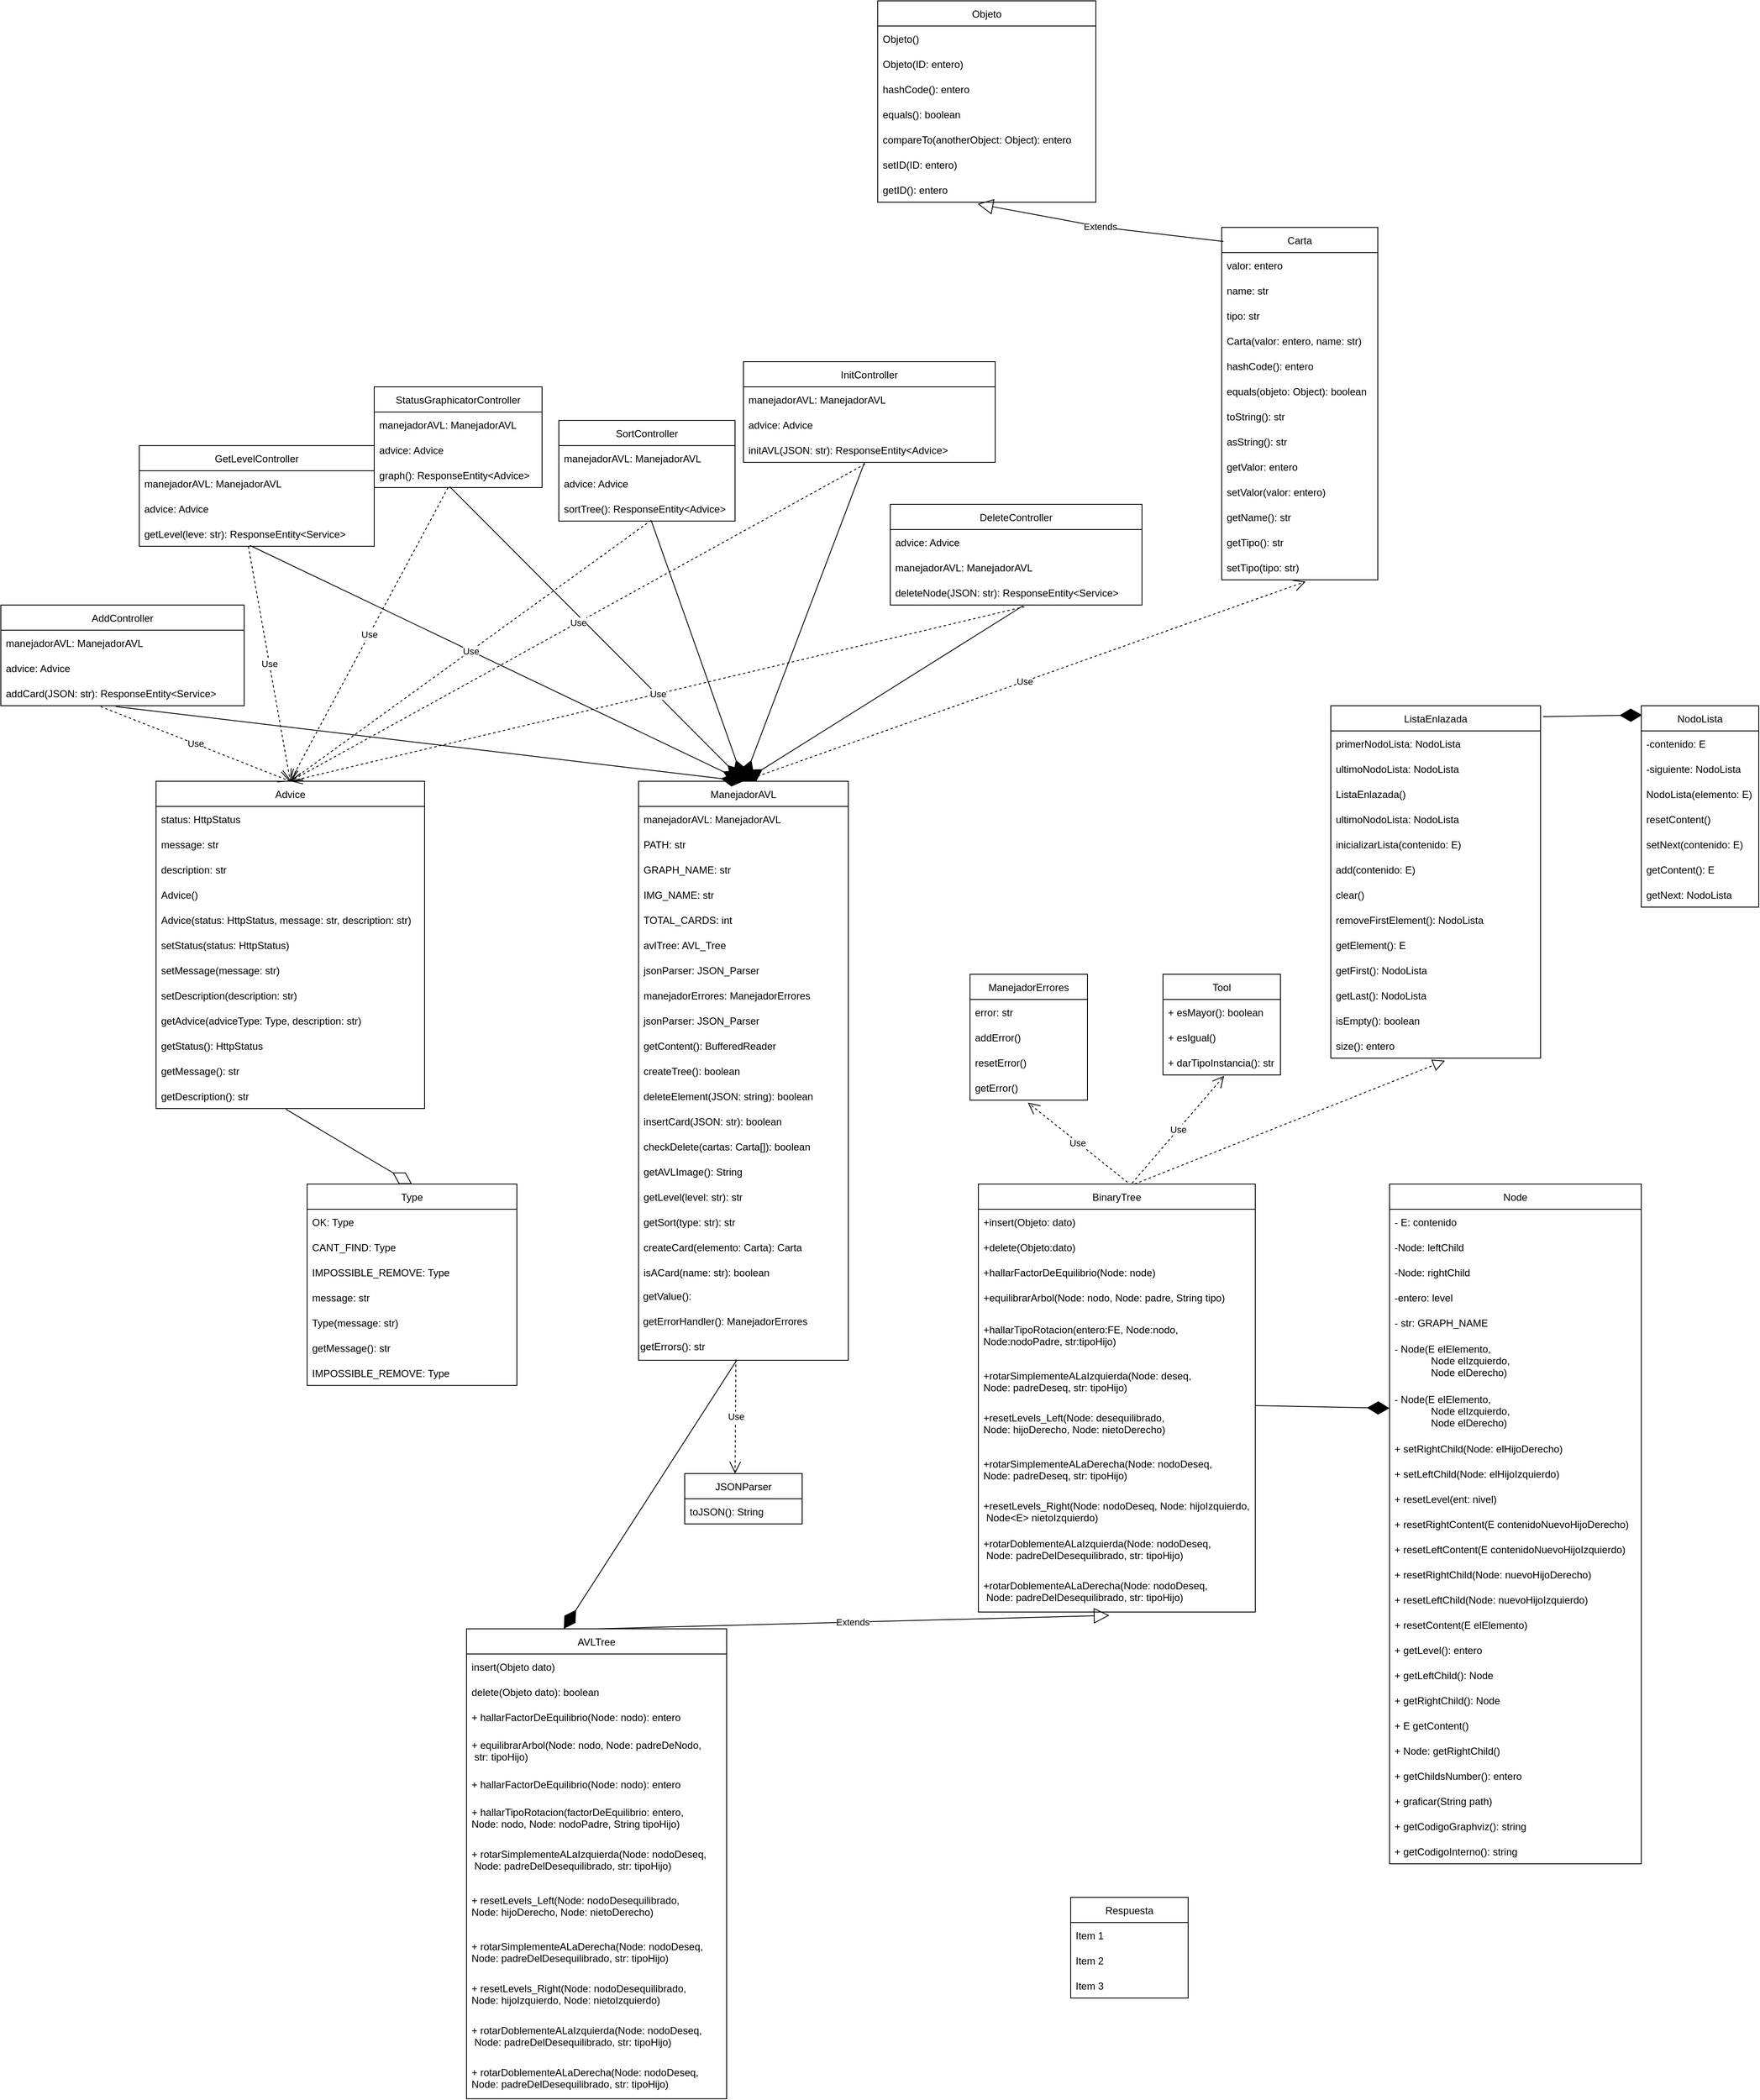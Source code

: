 <mxfile version="17.4.2" type="device"><diagram id="b4RQ_NK3mNdvFNAfJJL6" name="Página-1"><mxGraphModel dx="4966" dy="4044" grid="1" gridSize="10" guides="1" tooltips="1" connect="1" arrows="1" fold="1" page="1" pageScale="1" pageWidth="827" pageHeight="1169" math="0" shadow="0"><root><mxCell id="0"/><mxCell id="1" parent="0"/><mxCell id="zgzVoXTDxpVrh89Xi5Hc-1" value="AVLTree" style="swimlane;fontStyle=0;childLayout=stackLayout;horizontal=1;startSize=30;horizontalStack=0;resizeParent=1;resizeParentMax=0;resizeLast=0;collapsible=1;marginBottom=0;" parent="1" vertex="1"><mxGeometry x="-430" y="-80" width="310" height="560" as="geometry"/></mxCell><mxCell id="zgzVoXTDxpVrh89Xi5Hc-2" value="insert(Objeto dato)" style="text;strokeColor=none;fillColor=none;align=left;verticalAlign=middle;spacingLeft=4;spacingRight=4;overflow=hidden;points=[[0,0.5],[1,0.5]];portConstraint=eastwest;rotatable=0;" parent="zgzVoXTDxpVrh89Xi5Hc-1" vertex="1"><mxGeometry y="30" width="310" height="30" as="geometry"/></mxCell><mxCell id="zgzVoXTDxpVrh89Xi5Hc-3" value="delete(Objeto dato): boolean" style="text;strokeColor=none;fillColor=none;align=left;verticalAlign=middle;spacingLeft=4;spacingRight=4;overflow=hidden;points=[[0,0.5],[1,0.5]];portConstraint=eastwest;rotatable=0;" parent="zgzVoXTDxpVrh89Xi5Hc-1" vertex="1"><mxGeometry y="60" width="310" height="30" as="geometry"/></mxCell><mxCell id="zgzVoXTDxpVrh89Xi5Hc-4" value="+ hallarFactorDeEquilibrio(Node: nodo): entero" style="text;strokeColor=none;fillColor=none;align=left;verticalAlign=middle;spacingLeft=4;spacingRight=4;overflow=hidden;points=[[0,0.5],[1,0.5]];portConstraint=eastwest;rotatable=0;" parent="zgzVoXTDxpVrh89Xi5Hc-1" vertex="1"><mxGeometry y="90" width="310" height="30" as="geometry"/></mxCell><mxCell id="zgzVoXTDxpVrh89Xi5Hc-118" value="+ equilibrarArbol(Node: nodo, Node: padreDeNodo,&#10; str: tipoHijo)" style="text;strokeColor=none;fillColor=none;align=left;verticalAlign=middle;spacingLeft=4;spacingRight=4;overflow=hidden;points=[[0,0.5],[1,0.5]];portConstraint=eastwest;rotatable=0;" parent="zgzVoXTDxpVrh89Xi5Hc-1" vertex="1"><mxGeometry y="120" width="310" height="50" as="geometry"/></mxCell><mxCell id="zgzVoXTDxpVrh89Xi5Hc-119" value="+ hallarFactorDeEquilibrio(Node: nodo): entero" style="text;strokeColor=none;fillColor=none;align=left;verticalAlign=middle;spacingLeft=4;spacingRight=4;overflow=hidden;points=[[0,0.5],[1,0.5]];portConstraint=eastwest;rotatable=0;" parent="zgzVoXTDxpVrh89Xi5Hc-1" vertex="1"><mxGeometry y="170" width="310" height="30" as="geometry"/></mxCell><mxCell id="zgzVoXTDxpVrh89Xi5Hc-120" value="+ hallarTipoRotacion(factorDeEquilibrio: entero, &#10;Node: nodo, Node: nodoPadre, String tipoHijo)" style="text;strokeColor=none;fillColor=none;align=left;verticalAlign=middle;spacingLeft=4;spacingRight=4;overflow=hidden;points=[[0,0.5],[1,0.5]];portConstraint=eastwest;rotatable=0;" parent="zgzVoXTDxpVrh89Xi5Hc-1" vertex="1"><mxGeometry y="200" width="310" height="50" as="geometry"/></mxCell><mxCell id="zgzVoXTDxpVrh89Xi5Hc-122" value="+ rotarSimplementeALaIzquierda(Node: nodoDeseq,&#10; Node: padreDelDesequilibrado, str: tipoHijo)" style="text;strokeColor=none;fillColor=none;align=left;verticalAlign=middle;spacingLeft=4;spacingRight=4;overflow=hidden;points=[[0,0.5],[1,0.5]];portConstraint=eastwest;rotatable=0;" parent="zgzVoXTDxpVrh89Xi5Hc-1" vertex="1"><mxGeometry y="250" width="310" height="50" as="geometry"/></mxCell><mxCell id="zgzVoXTDxpVrh89Xi5Hc-123" value="+ resetLevels_Left(Node: nodoDesequilibrado, &#10;Node: hijoDerecho, Node: nietoDerecho)" style="text;strokeColor=none;fillColor=none;align=left;verticalAlign=middle;spacingLeft=4;spacingRight=4;overflow=hidden;points=[[0,0.5],[1,0.5]];portConstraint=eastwest;rotatable=0;" parent="zgzVoXTDxpVrh89Xi5Hc-1" vertex="1"><mxGeometry y="300" width="310" height="60" as="geometry"/></mxCell><mxCell id="zgzVoXTDxpVrh89Xi5Hc-121" value="+ rotarSimplementeALaDerecha(Node: nodoDeseq, &#10;Node: padreDelDesequilibrado, str: tipoHijo)" style="text;strokeColor=none;fillColor=none;align=left;verticalAlign=middle;spacingLeft=4;spacingRight=4;overflow=hidden;points=[[0,0.5],[1,0.5]];portConstraint=eastwest;rotatable=0;" parent="zgzVoXTDxpVrh89Xi5Hc-1" vertex="1"><mxGeometry y="360" width="310" height="50" as="geometry"/></mxCell><mxCell id="zgzVoXTDxpVrh89Xi5Hc-124" value="+ resetLevels_Right(Node: nodoDesequilibrado, &#10;Node: hijoIzquierdo, Node: nietoIzquierdo)" style="text;strokeColor=none;fillColor=none;align=left;verticalAlign=middle;spacingLeft=4;spacingRight=4;overflow=hidden;points=[[0,0.5],[1,0.5]];portConstraint=eastwest;rotatable=0;" parent="zgzVoXTDxpVrh89Xi5Hc-1" vertex="1"><mxGeometry y="410" width="310" height="50" as="geometry"/></mxCell><mxCell id="zgzVoXTDxpVrh89Xi5Hc-125" value="+ rotarDoblementeALaIzquierda(Node: nodoDeseq,&#10; Node: padreDelDesequilibrado, str: tipoHijo)" style="text;strokeColor=none;fillColor=none;align=left;verticalAlign=middle;spacingLeft=4;spacingRight=4;overflow=hidden;points=[[0,0.5],[1,0.5]];portConstraint=eastwest;rotatable=0;" parent="zgzVoXTDxpVrh89Xi5Hc-1" vertex="1"><mxGeometry y="460" width="310" height="50" as="geometry"/></mxCell><mxCell id="zgzVoXTDxpVrh89Xi5Hc-126" value="+ rotarDoblementeALaDerecha(Node: nodoDeseq, &#10;Node: padreDelDesequilibrado, str: tipoHijo)" style="text;strokeColor=none;fillColor=none;align=left;verticalAlign=middle;spacingLeft=4;spacingRight=4;overflow=hidden;points=[[0,0.5],[1,0.5]];portConstraint=eastwest;rotatable=0;" parent="zgzVoXTDxpVrh89Xi5Hc-1" vertex="1"><mxGeometry y="510" width="310" height="50" as="geometry"/></mxCell><mxCell id="zgzVoXTDxpVrh89Xi5Hc-5" value="BinaryTree" style="swimlane;fontStyle=0;childLayout=stackLayout;horizontal=1;startSize=30;horizontalStack=0;resizeParent=1;resizeParentMax=0;resizeLast=0;collapsible=1;marginBottom=0;" parent="1" vertex="1"><mxGeometry x="180" y="-610" width="330" height="510" as="geometry"/></mxCell><mxCell id="zgzVoXTDxpVrh89Xi5Hc-6" value="+insert(Objeto: dato)" style="text;strokeColor=none;fillColor=none;align=left;verticalAlign=middle;spacingLeft=4;spacingRight=4;overflow=hidden;points=[[0,0.5],[1,0.5]];portConstraint=eastwest;rotatable=0;" parent="zgzVoXTDxpVrh89Xi5Hc-5" vertex="1"><mxGeometry y="30" width="330" height="30" as="geometry"/></mxCell><mxCell id="zgzVoXTDxpVrh89Xi5Hc-7" value="+delete(Objeto:dato)" style="text;strokeColor=none;fillColor=none;align=left;verticalAlign=middle;spacingLeft=4;spacingRight=4;overflow=hidden;points=[[0,0.5],[1,0.5]];portConstraint=eastwest;rotatable=0;" parent="zgzVoXTDxpVrh89Xi5Hc-5" vertex="1"><mxGeometry y="60" width="330" height="30" as="geometry"/></mxCell><mxCell id="zgzVoXTDxpVrh89Xi5Hc-87" value="+hallarFactorDeEquilibrio(Node: node)" style="text;strokeColor=none;fillColor=none;align=left;verticalAlign=middle;spacingLeft=4;spacingRight=4;overflow=hidden;points=[[0,0.5],[1,0.5]];portConstraint=eastwest;rotatable=0;" parent="zgzVoXTDxpVrh89Xi5Hc-5" vertex="1"><mxGeometry y="90" width="330" height="30" as="geometry"/></mxCell><mxCell id="zgzVoXTDxpVrh89Xi5Hc-89" value="+equilibrarArbol(Node: nodo, Node: padre, String tipo)" style="text;strokeColor=none;fillColor=none;align=left;verticalAlign=middle;spacingLeft=4;spacingRight=4;overflow=hidden;points=[[0,0.5],[1,0.5]];portConstraint=eastwest;rotatable=0;" parent="zgzVoXTDxpVrh89Xi5Hc-5" vertex="1"><mxGeometry y="120" width="330" height="30" as="geometry"/></mxCell><mxCell id="zgzVoXTDxpVrh89Xi5Hc-8" value="+hallarTipoRotacion(entero:FE, Node:nodo,&#10;Node:nodoPadre, str:tipoHijo)" style="text;strokeColor=none;fillColor=none;align=left;verticalAlign=middle;spacingLeft=4;spacingRight=4;overflow=hidden;points=[[0,0.5],[1,0.5]];portConstraint=eastwest;rotatable=0;" parent="zgzVoXTDxpVrh89Xi5Hc-5" vertex="1"><mxGeometry y="150" width="330" height="60" as="geometry"/></mxCell><mxCell id="zgzVoXTDxpVrh89Xi5Hc-92" value="+rotarSimplementeALaIzquierda(Node: deseq, &#10;Node: padreDeseq, str: tipoHijo)" style="text;strokeColor=none;fillColor=none;align=left;verticalAlign=middle;spacingLeft=4;spacingRight=4;overflow=hidden;points=[[0,0.5],[1,0.5]];portConstraint=eastwest;rotatable=0;" parent="zgzVoXTDxpVrh89Xi5Hc-5" vertex="1"><mxGeometry y="210" width="330" height="50" as="geometry"/></mxCell><mxCell id="zgzVoXTDxpVrh89Xi5Hc-90" value="+resetLevels_Left(Node: desequilibrado, &#10;Node: hijoDerecho, Node: nietoDerecho)" style="text;strokeColor=none;fillColor=none;align=left;verticalAlign=middle;spacingLeft=4;spacingRight=4;overflow=hidden;points=[[0,0.5],[1,0.5]];portConstraint=eastwest;rotatable=0;" parent="zgzVoXTDxpVrh89Xi5Hc-5" vertex="1"><mxGeometry y="260" width="330" height="50" as="geometry"/></mxCell><mxCell id="zgzVoXTDxpVrh89Xi5Hc-91" value="+rotarSimplementeALaDerecha(Node: nodoDeseq, &#10;Node: padreDeseq, str: tipoHijo)" style="text;strokeColor=none;fillColor=none;align=left;verticalAlign=middle;spacingLeft=4;spacingRight=4;overflow=hidden;points=[[0,0.5],[1,0.5]];portConstraint=eastwest;rotatable=0;" parent="zgzVoXTDxpVrh89Xi5Hc-5" vertex="1"><mxGeometry y="310" width="330" height="60" as="geometry"/></mxCell><mxCell id="zgzVoXTDxpVrh89Xi5Hc-93" value="+resetLevels_Right(Node: nodoDeseq, Node: hijoIzquierdo,&#10; Node&lt;E&gt; nietoIzquierdo)" style="text;strokeColor=none;fillColor=none;align=left;verticalAlign=middle;spacingLeft=4;spacingRight=4;overflow=hidden;points=[[0,0.5],[1,0.5]];portConstraint=eastwest;rotatable=0;" parent="zgzVoXTDxpVrh89Xi5Hc-5" vertex="1"><mxGeometry y="370" width="330" height="40" as="geometry"/></mxCell><mxCell id="zgzVoXTDxpVrh89Xi5Hc-94" value="+rotarDoblementeALaIzquierda(Node: nodoDeseq,&#10; Node: padreDelDesequilibrado, str: tipoHijo)" style="text;strokeColor=none;fillColor=none;align=left;verticalAlign=middle;spacingLeft=4;spacingRight=4;overflow=hidden;points=[[0,0.5],[1,0.5]];portConstraint=eastwest;rotatable=0;" parent="zgzVoXTDxpVrh89Xi5Hc-5" vertex="1"><mxGeometry y="410" width="330" height="50" as="geometry"/></mxCell><mxCell id="zgzVoXTDxpVrh89Xi5Hc-96" value="+rotarDoblementeALaDerecha(Node: nodoDeseq,&#10; Node: padreDelDesequilibrado, str: tipoHijo)" style="text;strokeColor=none;fillColor=none;align=left;verticalAlign=middle;spacingLeft=4;spacingRight=4;overflow=hidden;points=[[0,0.5],[1,0.5]];portConstraint=eastwest;rotatable=0;" parent="zgzVoXTDxpVrh89Xi5Hc-5" vertex="1"><mxGeometry y="460" width="330" height="50" as="geometry"/></mxCell><mxCell id="zgzVoXTDxpVrh89Xi5Hc-9" value="Node" style="swimlane;fontStyle=0;childLayout=stackLayout;horizontal=1;startSize=30;horizontalStack=0;resizeParent=1;resizeParentMax=0;resizeLast=0;collapsible=1;marginBottom=0;" parent="1" vertex="1"><mxGeometry x="670" y="-610" width="300" height="810" as="geometry"/></mxCell><mxCell id="zgzVoXTDxpVrh89Xi5Hc-10" value="- E: contenido" style="text;strokeColor=none;fillColor=none;align=left;verticalAlign=middle;spacingLeft=4;spacingRight=4;overflow=hidden;points=[[0,0.5],[1,0.5]];portConstraint=eastwest;rotatable=0;" parent="zgzVoXTDxpVrh89Xi5Hc-9" vertex="1"><mxGeometry y="30" width="300" height="30" as="geometry"/></mxCell><mxCell id="zgzVoXTDxpVrh89Xi5Hc-11" value="-Node: leftChild" style="text;strokeColor=none;fillColor=none;align=left;verticalAlign=middle;spacingLeft=4;spacingRight=4;overflow=hidden;points=[[0,0.5],[1,0.5]];portConstraint=eastwest;rotatable=0;" parent="zgzVoXTDxpVrh89Xi5Hc-9" vertex="1"><mxGeometry y="60" width="300" height="30" as="geometry"/></mxCell><mxCell id="zgzVoXTDxpVrh89Xi5Hc-12" value="-Node: rightChild" style="text;strokeColor=none;fillColor=none;align=left;verticalAlign=middle;spacingLeft=4;spacingRight=4;overflow=hidden;points=[[0,0.5],[1,0.5]];portConstraint=eastwest;rotatable=0;" parent="zgzVoXTDxpVrh89Xi5Hc-9" vertex="1"><mxGeometry y="90" width="300" height="30" as="geometry"/></mxCell><mxCell id="zgzVoXTDxpVrh89Xi5Hc-97" value="-entero: level" style="text;strokeColor=none;fillColor=none;align=left;verticalAlign=middle;spacingLeft=4;spacingRight=4;overflow=hidden;points=[[0,0.5],[1,0.5]];portConstraint=eastwest;rotatable=0;" parent="zgzVoXTDxpVrh89Xi5Hc-9" vertex="1"><mxGeometry y="120" width="300" height="30" as="geometry"/></mxCell><mxCell id="zgzVoXTDxpVrh89Xi5Hc-98" value="- str: GRAPH_NAME" style="text;strokeColor=none;fillColor=none;align=left;verticalAlign=middle;spacingLeft=4;spacingRight=4;overflow=hidden;points=[[0,0.5],[1,0.5]];portConstraint=eastwest;rotatable=0;" parent="zgzVoXTDxpVrh89Xi5Hc-9" vertex="1"><mxGeometry y="150" width="300" height="30" as="geometry"/></mxCell><mxCell id="xIJQ233wmG7GFjmO6VMz-80" value="- Node(E elElemento, &#10;             Node elIzquierdo,&#10;             Node elDerecho)" style="text;strokeColor=none;fillColor=none;align=left;verticalAlign=middle;spacingLeft=4;spacingRight=4;overflow=hidden;points=[[0,0.5],[1,0.5]];portConstraint=eastwest;rotatable=0;" vertex="1" parent="zgzVoXTDxpVrh89Xi5Hc-9"><mxGeometry y="180" width="300" height="60" as="geometry"/></mxCell><mxCell id="zgzVoXTDxpVrh89Xi5Hc-99" value="- Node(E elElemento, &#10;             Node elIzquierdo,&#10;             Node elDerecho)" style="text;strokeColor=none;fillColor=none;align=left;verticalAlign=middle;spacingLeft=4;spacingRight=4;overflow=hidden;points=[[0,0.5],[1,0.5]];portConstraint=eastwest;rotatable=0;" parent="zgzVoXTDxpVrh89Xi5Hc-9" vertex="1"><mxGeometry y="240" width="300" height="60" as="geometry"/></mxCell><mxCell id="zgzVoXTDxpVrh89Xi5Hc-100" value="+ setRightChild(Node: elHijoDerecho)" style="text;strokeColor=none;fillColor=none;align=left;verticalAlign=middle;spacingLeft=4;spacingRight=4;overflow=hidden;points=[[0,0.5],[1,0.5]];portConstraint=eastwest;rotatable=0;" parent="zgzVoXTDxpVrh89Xi5Hc-9" vertex="1"><mxGeometry y="300" width="300" height="30" as="geometry"/></mxCell><mxCell id="zgzVoXTDxpVrh89Xi5Hc-102" value="+ setLeftChild(Node: elHijoIzquierdo)" style="text;strokeColor=none;fillColor=none;align=left;verticalAlign=middle;spacingLeft=4;spacingRight=4;overflow=hidden;points=[[0,0.5],[1,0.5]];portConstraint=eastwest;rotatable=0;" parent="zgzVoXTDxpVrh89Xi5Hc-9" vertex="1"><mxGeometry y="330" width="300" height="30" as="geometry"/></mxCell><mxCell id="zgzVoXTDxpVrh89Xi5Hc-103" value="+ resetLevel(ent: nivel)" style="text;strokeColor=none;fillColor=none;align=left;verticalAlign=middle;spacingLeft=4;spacingRight=4;overflow=hidden;points=[[0,0.5],[1,0.5]];portConstraint=eastwest;rotatable=0;" parent="zgzVoXTDxpVrh89Xi5Hc-9" vertex="1"><mxGeometry y="360" width="300" height="30" as="geometry"/></mxCell><mxCell id="zgzVoXTDxpVrh89Xi5Hc-104" value="+ resetRightContent(E contenidoNuevoHijoDerecho)" style="text;strokeColor=none;fillColor=none;align=left;verticalAlign=middle;spacingLeft=4;spacingRight=4;overflow=hidden;points=[[0,0.5],[1,0.5]];portConstraint=eastwest;rotatable=0;" parent="zgzVoXTDxpVrh89Xi5Hc-9" vertex="1"><mxGeometry y="390" width="300" height="30" as="geometry"/></mxCell><mxCell id="zgzVoXTDxpVrh89Xi5Hc-101" value="+ resetLeftContent(E contenidoNuevoHijoIzquierdo)" style="text;strokeColor=none;fillColor=none;align=left;verticalAlign=middle;spacingLeft=4;spacingRight=4;overflow=hidden;points=[[0,0.5],[1,0.5]];portConstraint=eastwest;rotatable=0;" parent="zgzVoXTDxpVrh89Xi5Hc-9" vertex="1"><mxGeometry y="420" width="300" height="30" as="geometry"/></mxCell><mxCell id="zgzVoXTDxpVrh89Xi5Hc-106" value="+ resetRightChild(Node: nuevoHijoDerecho)" style="text;strokeColor=none;fillColor=none;align=left;verticalAlign=middle;spacingLeft=4;spacingRight=4;overflow=hidden;points=[[0,0.5],[1,0.5]];portConstraint=eastwest;rotatable=0;" parent="zgzVoXTDxpVrh89Xi5Hc-9" vertex="1"><mxGeometry y="450" width="300" height="30" as="geometry"/></mxCell><mxCell id="zgzVoXTDxpVrh89Xi5Hc-105" value="+ resetLeftChild(Node: nuevoHijoIzquierdo)" style="text;strokeColor=none;fillColor=none;align=left;verticalAlign=middle;spacingLeft=4;spacingRight=4;overflow=hidden;points=[[0,0.5],[1,0.5]];portConstraint=eastwest;rotatable=0;" parent="zgzVoXTDxpVrh89Xi5Hc-9" vertex="1"><mxGeometry y="480" width="300" height="30" as="geometry"/></mxCell><mxCell id="zgzVoXTDxpVrh89Xi5Hc-107" value="+ resetContent(E elElemento)" style="text;strokeColor=none;fillColor=none;align=left;verticalAlign=middle;spacingLeft=4;spacingRight=4;overflow=hidden;points=[[0,0.5],[1,0.5]];portConstraint=eastwest;rotatable=0;" parent="zgzVoXTDxpVrh89Xi5Hc-9" vertex="1"><mxGeometry y="510" width="300" height="30" as="geometry"/></mxCell><mxCell id="zgzVoXTDxpVrh89Xi5Hc-109" value="+ getLevel(): entero" style="text;strokeColor=none;fillColor=none;align=left;verticalAlign=middle;spacingLeft=4;spacingRight=4;overflow=hidden;points=[[0,0.5],[1,0.5]];portConstraint=eastwest;rotatable=0;" parent="zgzVoXTDxpVrh89Xi5Hc-9" vertex="1"><mxGeometry y="540" width="300" height="30" as="geometry"/></mxCell><mxCell id="zgzVoXTDxpVrh89Xi5Hc-108" value="+ getLeftChild(): Node" style="text;strokeColor=none;fillColor=none;align=left;verticalAlign=middle;spacingLeft=4;spacingRight=4;overflow=hidden;points=[[0,0.5],[1,0.5]];portConstraint=eastwest;rotatable=0;" parent="zgzVoXTDxpVrh89Xi5Hc-9" vertex="1"><mxGeometry y="570" width="300" height="30" as="geometry"/></mxCell><mxCell id="zgzVoXTDxpVrh89Xi5Hc-111" value="+ getRightChild(): Node" style="text;strokeColor=none;fillColor=none;align=left;verticalAlign=middle;spacingLeft=4;spacingRight=4;overflow=hidden;points=[[0,0.5],[1,0.5]];portConstraint=eastwest;rotatable=0;" parent="zgzVoXTDxpVrh89Xi5Hc-9" vertex="1"><mxGeometry y="600" width="300" height="30" as="geometry"/></mxCell><mxCell id="zgzVoXTDxpVrh89Xi5Hc-110" value="+ E getContent()" style="text;strokeColor=none;fillColor=none;align=left;verticalAlign=middle;spacingLeft=4;spacingRight=4;overflow=hidden;points=[[0,0.5],[1,0.5]];portConstraint=eastwest;rotatable=0;" parent="zgzVoXTDxpVrh89Xi5Hc-9" vertex="1"><mxGeometry y="630" width="300" height="30" as="geometry"/></mxCell><mxCell id="zgzVoXTDxpVrh89Xi5Hc-112" value="+ Node: getRightChild()" style="text;strokeColor=none;fillColor=none;align=left;verticalAlign=middle;spacingLeft=4;spacingRight=4;overflow=hidden;points=[[0,0.5],[1,0.5]];portConstraint=eastwest;rotatable=0;" parent="zgzVoXTDxpVrh89Xi5Hc-9" vertex="1"><mxGeometry y="660" width="300" height="30" as="geometry"/></mxCell><mxCell id="zgzVoXTDxpVrh89Xi5Hc-113" value="+ getChildsNumber(): entero" style="text;strokeColor=none;fillColor=none;align=left;verticalAlign=middle;spacingLeft=4;spacingRight=4;overflow=hidden;points=[[0,0.5],[1,0.5]];portConstraint=eastwest;rotatable=0;" parent="zgzVoXTDxpVrh89Xi5Hc-9" vertex="1"><mxGeometry y="690" width="300" height="30" as="geometry"/></mxCell><mxCell id="zgzVoXTDxpVrh89Xi5Hc-115" value="+ graficar(String path)" style="text;strokeColor=none;fillColor=none;align=left;verticalAlign=middle;spacingLeft=4;spacingRight=4;overflow=hidden;points=[[0,0.5],[1,0.5]];portConstraint=eastwest;rotatable=0;" parent="zgzVoXTDxpVrh89Xi5Hc-9" vertex="1"><mxGeometry y="720" width="300" height="30" as="geometry"/></mxCell><mxCell id="zgzVoXTDxpVrh89Xi5Hc-114" value="+ getCodigoGraphviz(): string" style="text;strokeColor=none;fillColor=none;align=left;verticalAlign=middle;spacingLeft=4;spacingRight=4;overflow=hidden;points=[[0,0.5],[1,0.5]];portConstraint=eastwest;rotatable=0;" parent="zgzVoXTDxpVrh89Xi5Hc-9" vertex="1"><mxGeometry y="750" width="300" height="30" as="geometry"/></mxCell><mxCell id="zgzVoXTDxpVrh89Xi5Hc-116" value="+ getCodigoInterno(): string" style="text;strokeColor=none;fillColor=none;align=left;verticalAlign=middle;spacingLeft=4;spacingRight=4;overflow=hidden;points=[[0,0.5],[1,0.5]];portConstraint=eastwest;rotatable=0;" parent="zgzVoXTDxpVrh89Xi5Hc-9" vertex="1"><mxGeometry y="780" width="300" height="30" as="geometry"/></mxCell><mxCell id="zgzVoXTDxpVrh89Xi5Hc-13" value="ListaEnlazada" style="swimlane;fontStyle=0;childLayout=stackLayout;horizontal=1;startSize=30;horizontalStack=0;resizeParent=1;resizeParentMax=0;resizeLast=0;collapsible=1;marginBottom=0;" parent="1" vertex="1"><mxGeometry x="600" y="-1180" width="250" height="420" as="geometry"/></mxCell><mxCell id="zgzVoXTDxpVrh89Xi5Hc-14" value="primerNodoLista: NodoLista" style="text;strokeColor=none;fillColor=none;align=left;verticalAlign=middle;spacingLeft=4;spacingRight=4;overflow=hidden;points=[[0,0.5],[1,0.5]];portConstraint=eastwest;rotatable=0;" parent="zgzVoXTDxpVrh89Xi5Hc-13" vertex="1"><mxGeometry y="30" width="250" height="30" as="geometry"/></mxCell><mxCell id="zgzVoXTDxpVrh89Xi5Hc-15" value="ultimoNodoLista: NodoLista" style="text;strokeColor=none;fillColor=none;align=left;verticalAlign=middle;spacingLeft=4;spacingRight=4;overflow=hidden;points=[[0,0.5],[1,0.5]];portConstraint=eastwest;rotatable=0;" parent="zgzVoXTDxpVrh89Xi5Hc-13" vertex="1"><mxGeometry y="60" width="250" height="30" as="geometry"/></mxCell><mxCell id="zgzVoXTDxpVrh89Xi5Hc-16" value="ListaEnlazada()" style="text;strokeColor=none;fillColor=none;align=left;verticalAlign=middle;spacingLeft=4;spacingRight=4;overflow=hidden;points=[[0,0.5],[1,0.5]];portConstraint=eastwest;rotatable=0;" parent="zgzVoXTDxpVrh89Xi5Hc-13" vertex="1"><mxGeometry y="90" width="250" height="30" as="geometry"/></mxCell><mxCell id="xIJQ233wmG7GFjmO6VMz-1" value="ultimoNodoLista: NodoLista" style="text;strokeColor=none;fillColor=none;align=left;verticalAlign=middle;spacingLeft=4;spacingRight=4;overflow=hidden;points=[[0,0.5],[1,0.5]];portConstraint=eastwest;rotatable=0;" vertex="1" parent="zgzVoXTDxpVrh89Xi5Hc-13"><mxGeometry y="120" width="250" height="30" as="geometry"/></mxCell><mxCell id="xIJQ233wmG7GFjmO6VMz-2" value="inicializarLista(contenido: E)" style="text;strokeColor=none;fillColor=none;align=left;verticalAlign=middle;spacingLeft=4;spacingRight=4;overflow=hidden;points=[[0,0.5],[1,0.5]];portConstraint=eastwest;rotatable=0;" vertex="1" parent="zgzVoXTDxpVrh89Xi5Hc-13"><mxGeometry y="150" width="250" height="30" as="geometry"/></mxCell><mxCell id="xIJQ233wmG7GFjmO6VMz-3" value="add(contenido: E)" style="text;strokeColor=none;fillColor=none;align=left;verticalAlign=middle;spacingLeft=4;spacingRight=4;overflow=hidden;points=[[0,0.5],[1,0.5]];portConstraint=eastwest;rotatable=0;" vertex="1" parent="zgzVoXTDxpVrh89Xi5Hc-13"><mxGeometry y="180" width="250" height="30" as="geometry"/></mxCell><mxCell id="xIJQ233wmG7GFjmO6VMz-4" value="clear()" style="text;strokeColor=none;fillColor=none;align=left;verticalAlign=middle;spacingLeft=4;spacingRight=4;overflow=hidden;points=[[0,0.5],[1,0.5]];portConstraint=eastwest;rotatable=0;" vertex="1" parent="zgzVoXTDxpVrh89Xi5Hc-13"><mxGeometry y="210" width="250" height="30" as="geometry"/></mxCell><mxCell id="xIJQ233wmG7GFjmO6VMz-6" value="removeFirstElement(): NodoLista" style="text;strokeColor=none;fillColor=none;align=left;verticalAlign=middle;spacingLeft=4;spacingRight=4;overflow=hidden;points=[[0,0.5],[1,0.5]];portConstraint=eastwest;rotatable=0;" vertex="1" parent="zgzVoXTDxpVrh89Xi5Hc-13"><mxGeometry y="240" width="250" height="30" as="geometry"/></mxCell><mxCell id="xIJQ233wmG7GFjmO6VMz-5" value="getElement(): E" style="text;strokeColor=none;fillColor=none;align=left;verticalAlign=middle;spacingLeft=4;spacingRight=4;overflow=hidden;points=[[0,0.5],[1,0.5]];portConstraint=eastwest;rotatable=0;" vertex="1" parent="zgzVoXTDxpVrh89Xi5Hc-13"><mxGeometry y="270" width="250" height="30" as="geometry"/></mxCell><mxCell id="xIJQ233wmG7GFjmO6VMz-8" value="getFirst(): NodoLista" style="text;strokeColor=none;fillColor=none;align=left;verticalAlign=middle;spacingLeft=4;spacingRight=4;overflow=hidden;points=[[0,0.5],[1,0.5]];portConstraint=eastwest;rotatable=0;" vertex="1" parent="zgzVoXTDxpVrh89Xi5Hc-13"><mxGeometry y="300" width="250" height="30" as="geometry"/></mxCell><mxCell id="xIJQ233wmG7GFjmO6VMz-7" value="getLast(): NodoLista" style="text;strokeColor=none;fillColor=none;align=left;verticalAlign=middle;spacingLeft=4;spacingRight=4;overflow=hidden;points=[[0,0.5],[1,0.5]];portConstraint=eastwest;rotatable=0;" vertex="1" parent="zgzVoXTDxpVrh89Xi5Hc-13"><mxGeometry y="330" width="250" height="30" as="geometry"/></mxCell><mxCell id="xIJQ233wmG7GFjmO6VMz-10" value="isEmpty(): boolean" style="text;strokeColor=none;fillColor=none;align=left;verticalAlign=middle;spacingLeft=4;spacingRight=4;overflow=hidden;points=[[0,0.5],[1,0.5]];portConstraint=eastwest;rotatable=0;" vertex="1" parent="zgzVoXTDxpVrh89Xi5Hc-13"><mxGeometry y="360" width="250" height="30" as="geometry"/></mxCell><mxCell id="xIJQ233wmG7GFjmO6VMz-9" value="size(): entero" style="text;strokeColor=none;fillColor=none;align=left;verticalAlign=middle;spacingLeft=4;spacingRight=4;overflow=hidden;points=[[0,0.5],[1,0.5]];portConstraint=eastwest;rotatable=0;" vertex="1" parent="zgzVoXTDxpVrh89Xi5Hc-13"><mxGeometry y="390" width="250" height="30" as="geometry"/></mxCell><mxCell id="zgzVoXTDxpVrh89Xi5Hc-17" value="NodoLista" style="swimlane;fontStyle=0;childLayout=stackLayout;horizontal=1;startSize=30;horizontalStack=0;resizeParent=1;resizeParentMax=0;resizeLast=0;collapsible=1;marginBottom=0;" parent="1" vertex="1"><mxGeometry x="970" y="-1180" width="140" height="240" as="geometry"/></mxCell><mxCell id="zgzVoXTDxpVrh89Xi5Hc-18" value="-contenido: E" style="text;strokeColor=none;fillColor=none;align=left;verticalAlign=middle;spacingLeft=4;spacingRight=4;overflow=hidden;points=[[0,0.5],[1,0.5]];portConstraint=eastwest;rotatable=0;" parent="zgzVoXTDxpVrh89Xi5Hc-17" vertex="1"><mxGeometry y="30" width="140" height="30" as="geometry"/></mxCell><mxCell id="zgzVoXTDxpVrh89Xi5Hc-19" value="-siguiente: NodoLista" style="text;strokeColor=none;fillColor=none;align=left;verticalAlign=middle;spacingLeft=4;spacingRight=4;overflow=hidden;points=[[0,0.5],[1,0.5]];portConstraint=eastwest;rotatable=0;" parent="zgzVoXTDxpVrh89Xi5Hc-17" vertex="1"><mxGeometry y="60" width="140" height="30" as="geometry"/></mxCell><mxCell id="xIJQ233wmG7GFjmO6VMz-11" value="NodoLista(elemento: E)" style="text;strokeColor=none;fillColor=none;align=left;verticalAlign=middle;spacingLeft=4;spacingRight=4;overflow=hidden;points=[[0,0.5],[1,0.5]];portConstraint=eastwest;rotatable=0;" vertex="1" parent="zgzVoXTDxpVrh89Xi5Hc-17"><mxGeometry y="90" width="140" height="30" as="geometry"/></mxCell><mxCell id="zgzVoXTDxpVrh89Xi5Hc-20" value="resetContent()" style="text;strokeColor=none;fillColor=none;align=left;verticalAlign=middle;spacingLeft=4;spacingRight=4;overflow=hidden;points=[[0,0.5],[1,0.5]];portConstraint=eastwest;rotatable=0;" parent="zgzVoXTDxpVrh89Xi5Hc-17" vertex="1"><mxGeometry y="120" width="140" height="30" as="geometry"/></mxCell><mxCell id="xIJQ233wmG7GFjmO6VMz-13" value="setNext(contenido: E)" style="text;strokeColor=none;fillColor=none;align=left;verticalAlign=middle;spacingLeft=4;spacingRight=4;overflow=hidden;points=[[0,0.5],[1,0.5]];portConstraint=eastwest;rotatable=0;" vertex="1" parent="zgzVoXTDxpVrh89Xi5Hc-17"><mxGeometry y="150" width="140" height="30" as="geometry"/></mxCell><mxCell id="xIJQ233wmG7GFjmO6VMz-14" value="getContent(): E" style="text;strokeColor=none;fillColor=none;align=left;verticalAlign=middle;spacingLeft=4;spacingRight=4;overflow=hidden;points=[[0,0.5],[1,0.5]];portConstraint=eastwest;rotatable=0;" vertex="1" parent="zgzVoXTDxpVrh89Xi5Hc-17"><mxGeometry y="180" width="140" height="30" as="geometry"/></mxCell><mxCell id="xIJQ233wmG7GFjmO6VMz-12" value="getNext: NodoLista" style="text;strokeColor=none;fillColor=none;align=left;verticalAlign=middle;spacingLeft=4;spacingRight=4;overflow=hidden;points=[[0,0.5],[1,0.5]];portConstraint=eastwest;rotatable=0;" vertex="1" parent="zgzVoXTDxpVrh89Xi5Hc-17"><mxGeometry y="210" width="140" height="30" as="geometry"/></mxCell><mxCell id="zgzVoXTDxpVrh89Xi5Hc-21" value="JSONParser" style="swimlane;fontStyle=0;childLayout=stackLayout;horizontal=1;startSize=30;horizontalStack=0;resizeParent=1;resizeParentMax=0;resizeLast=0;collapsible=1;marginBottom=0;" parent="1" vertex="1"><mxGeometry x="-170" y="-265" width="140" height="60" as="geometry"/></mxCell><mxCell id="zgzVoXTDxpVrh89Xi5Hc-22" value="toJSON(): String" style="text;strokeColor=none;fillColor=none;align=left;verticalAlign=middle;spacingLeft=4;spacingRight=4;overflow=hidden;points=[[0,0.5],[1,0.5]];portConstraint=eastwest;rotatable=0;" parent="zgzVoXTDxpVrh89Xi5Hc-21" vertex="1"><mxGeometry y="30" width="140" height="30" as="geometry"/></mxCell><mxCell id="zgzVoXTDxpVrh89Xi5Hc-25" value="ManejadorAVL" style="swimlane;fontStyle=0;childLayout=stackLayout;horizontal=1;startSize=30;horizontalStack=0;resizeParent=1;resizeParentMax=0;resizeLast=0;collapsible=1;marginBottom=0;" parent="1" vertex="1"><mxGeometry x="-225" y="-1090" width="250" height="690" as="geometry"/></mxCell><mxCell id="zgzVoXTDxpVrh89Xi5Hc-26" value="manejadorAVL: ManejadorAVL" style="text;strokeColor=none;fillColor=none;align=left;verticalAlign=middle;spacingLeft=4;spacingRight=4;overflow=hidden;points=[[0,0.5],[1,0.5]];portConstraint=eastwest;rotatable=0;" parent="zgzVoXTDxpVrh89Xi5Hc-25" vertex="1"><mxGeometry y="30" width="250" height="30" as="geometry"/></mxCell><mxCell id="xIJQ233wmG7GFjmO6VMz-15" value="PATH: str" style="text;strokeColor=none;fillColor=none;align=left;verticalAlign=middle;spacingLeft=4;spacingRight=4;overflow=hidden;points=[[0,0.5],[1,0.5]];portConstraint=eastwest;rotatable=0;" vertex="1" parent="zgzVoXTDxpVrh89Xi5Hc-25"><mxGeometry y="60" width="250" height="30" as="geometry"/></mxCell><mxCell id="zgzVoXTDxpVrh89Xi5Hc-27" value="GRAPH_NAME: str" style="text;strokeColor=none;fillColor=none;align=left;verticalAlign=middle;spacingLeft=4;spacingRight=4;overflow=hidden;points=[[0,0.5],[1,0.5]];portConstraint=eastwest;rotatable=0;" parent="zgzVoXTDxpVrh89Xi5Hc-25" vertex="1"><mxGeometry y="90" width="250" height="30" as="geometry"/></mxCell><mxCell id="zgzVoXTDxpVrh89Xi5Hc-28" value="IMG_NAME: str" style="text;strokeColor=none;fillColor=none;align=left;verticalAlign=middle;spacingLeft=4;spacingRight=4;overflow=hidden;points=[[0,0.5],[1,0.5]];portConstraint=eastwest;rotatable=0;" parent="zgzVoXTDxpVrh89Xi5Hc-25" vertex="1"><mxGeometry y="120" width="250" height="30" as="geometry"/></mxCell><mxCell id="xIJQ233wmG7GFjmO6VMz-16" value="TOTAL_CARDS: int" style="text;strokeColor=none;fillColor=none;align=left;verticalAlign=middle;spacingLeft=4;spacingRight=4;overflow=hidden;points=[[0,0.5],[1,0.5]];portConstraint=eastwest;rotatable=0;" vertex="1" parent="zgzVoXTDxpVrh89Xi5Hc-25"><mxGeometry y="150" width="250" height="30" as="geometry"/></mxCell><mxCell id="xIJQ233wmG7GFjmO6VMz-17" value="avlTree: AVL_Tree" style="text;strokeColor=none;fillColor=none;align=left;verticalAlign=middle;spacingLeft=4;spacingRight=4;overflow=hidden;points=[[0,0.5],[1,0.5]];portConstraint=eastwest;rotatable=0;" vertex="1" parent="zgzVoXTDxpVrh89Xi5Hc-25"><mxGeometry y="180" width="250" height="30" as="geometry"/></mxCell><mxCell id="xIJQ233wmG7GFjmO6VMz-22" value="jsonParser: JSON_Parser" style="text;strokeColor=none;fillColor=none;align=left;verticalAlign=middle;spacingLeft=4;spacingRight=4;overflow=hidden;points=[[0,0.5],[1,0.5]];portConstraint=eastwest;rotatable=0;" vertex="1" parent="zgzVoXTDxpVrh89Xi5Hc-25"><mxGeometry y="210" width="250" height="30" as="geometry"/></mxCell><mxCell id="xIJQ233wmG7GFjmO6VMz-19" value="manejadorErrores: ManejadorErrores" style="text;strokeColor=none;fillColor=none;align=left;verticalAlign=middle;spacingLeft=4;spacingRight=4;overflow=hidden;points=[[0,0.5],[1,0.5]];portConstraint=eastwest;rotatable=0;" vertex="1" parent="zgzVoXTDxpVrh89Xi5Hc-25"><mxGeometry y="240" width="250" height="30" as="geometry"/></mxCell><mxCell id="xIJQ233wmG7GFjmO6VMz-26" value="jsonParser: JSON_Parser" style="text;strokeColor=none;fillColor=none;align=left;verticalAlign=middle;spacingLeft=4;spacingRight=4;overflow=hidden;points=[[0,0.5],[1,0.5]];portConstraint=eastwest;rotatable=0;" vertex="1" parent="zgzVoXTDxpVrh89Xi5Hc-25"><mxGeometry y="270" width="250" height="30" as="geometry"/></mxCell><mxCell id="xIJQ233wmG7GFjmO6VMz-18" value="getContent(): BufferedReader" style="text;strokeColor=none;fillColor=none;align=left;verticalAlign=middle;spacingLeft=4;spacingRight=4;overflow=hidden;points=[[0,0.5],[1,0.5]];portConstraint=eastwest;rotatable=0;" vertex="1" parent="zgzVoXTDxpVrh89Xi5Hc-25"><mxGeometry y="300" width="250" height="30" as="geometry"/></mxCell><mxCell id="xIJQ233wmG7GFjmO6VMz-24" value="createTree(): boolean" style="text;strokeColor=none;fillColor=none;align=left;verticalAlign=middle;spacingLeft=4;spacingRight=4;overflow=hidden;points=[[0,0.5],[1,0.5]];portConstraint=eastwest;rotatable=0;" vertex="1" parent="zgzVoXTDxpVrh89Xi5Hc-25"><mxGeometry y="330" width="250" height="30" as="geometry"/></mxCell><mxCell id="xIJQ233wmG7GFjmO6VMz-28" value="deleteElement(JSON: string): boolean" style="text;strokeColor=none;fillColor=none;align=left;verticalAlign=middle;spacingLeft=4;spacingRight=4;overflow=hidden;points=[[0,0.5],[1,0.5]];portConstraint=eastwest;rotatable=0;" vertex="1" parent="zgzVoXTDxpVrh89Xi5Hc-25"><mxGeometry y="360" width="250" height="30" as="geometry"/></mxCell><mxCell id="xIJQ233wmG7GFjmO6VMz-20" value="insertCard(JSON: str): boolean" style="text;strokeColor=none;fillColor=none;align=left;verticalAlign=middle;spacingLeft=4;spacingRight=4;overflow=hidden;points=[[0,0.5],[1,0.5]];portConstraint=eastwest;rotatable=0;" vertex="1" parent="zgzVoXTDxpVrh89Xi5Hc-25"><mxGeometry y="390" width="250" height="30" as="geometry"/></mxCell><mxCell id="xIJQ233wmG7GFjmO6VMz-21" value="checkDelete(cartas: Carta[]): boolean" style="text;strokeColor=none;fillColor=none;align=left;verticalAlign=middle;spacingLeft=4;spacingRight=4;overflow=hidden;points=[[0,0.5],[1,0.5]];portConstraint=eastwest;rotatable=0;" vertex="1" parent="zgzVoXTDxpVrh89Xi5Hc-25"><mxGeometry y="420" width="250" height="30" as="geometry"/></mxCell><mxCell id="xIJQ233wmG7GFjmO6VMz-29" value="getAVLImage(): String" style="text;strokeColor=none;fillColor=none;align=left;verticalAlign=middle;spacingLeft=4;spacingRight=4;overflow=hidden;points=[[0,0.5],[1,0.5]];portConstraint=eastwest;rotatable=0;" vertex="1" parent="zgzVoXTDxpVrh89Xi5Hc-25"><mxGeometry y="450" width="250" height="30" as="geometry"/></mxCell><mxCell id="xIJQ233wmG7GFjmO6VMz-30" value="getLevel(level: str): str" style="text;strokeColor=none;fillColor=none;align=left;verticalAlign=middle;spacingLeft=4;spacingRight=4;overflow=hidden;points=[[0,0.5],[1,0.5]];portConstraint=eastwest;rotatable=0;" vertex="1" parent="zgzVoXTDxpVrh89Xi5Hc-25"><mxGeometry y="480" width="250" height="30" as="geometry"/></mxCell><mxCell id="xIJQ233wmG7GFjmO6VMz-31" value="getSort(type: str): str" style="text;strokeColor=none;fillColor=none;align=left;verticalAlign=middle;spacingLeft=4;spacingRight=4;overflow=hidden;points=[[0,0.5],[1,0.5]];portConstraint=eastwest;rotatable=0;" vertex="1" parent="zgzVoXTDxpVrh89Xi5Hc-25"><mxGeometry y="510" width="250" height="30" as="geometry"/></mxCell><mxCell id="xIJQ233wmG7GFjmO6VMz-32" value="createCard(elemento: Carta): Carta" style="text;strokeColor=none;fillColor=none;align=left;verticalAlign=middle;spacingLeft=4;spacingRight=4;overflow=hidden;points=[[0,0.5],[1,0.5]];portConstraint=eastwest;rotatable=0;" vertex="1" parent="zgzVoXTDxpVrh89Xi5Hc-25"><mxGeometry y="540" width="250" height="30" as="geometry"/></mxCell><mxCell id="xIJQ233wmG7GFjmO6VMz-33" value="isACard(name: str): boolean" style="text;strokeColor=none;fillColor=none;align=left;verticalAlign=middle;spacingLeft=4;spacingRight=4;overflow=hidden;points=[[0,0.5],[1,0.5]];portConstraint=eastwest;rotatable=0;" vertex="1" parent="zgzVoXTDxpVrh89Xi5Hc-25"><mxGeometry y="570" width="250" height="30" as="geometry"/></mxCell><mxCell id="xIJQ233wmG7GFjmO6VMz-34" value="&amp;nbsp;getValue():&amp;nbsp;" style="text;whiteSpace=wrap;html=1;" vertex="1" parent="zgzVoXTDxpVrh89Xi5Hc-25"><mxGeometry y="600" width="250" height="30" as="geometry"/></mxCell><mxCell id="xIJQ233wmG7GFjmO6VMz-35" value="&amp;nbsp;getErrorHandler(): ManejadorErrores" style="text;whiteSpace=wrap;html=1;" vertex="1" parent="zgzVoXTDxpVrh89Xi5Hc-25"><mxGeometry y="630" width="250" height="30" as="geometry"/></mxCell><mxCell id="xIJQ233wmG7GFjmO6VMz-36" value="getErrors(): str" style="text;whiteSpace=wrap;html=1;" vertex="1" parent="zgzVoXTDxpVrh89Xi5Hc-25"><mxGeometry y="660" width="250" height="30" as="geometry"/></mxCell><mxCell id="zgzVoXTDxpVrh89Xi5Hc-29" value="ManejadorErrores" style="swimlane;fontStyle=0;childLayout=stackLayout;horizontal=1;startSize=30;horizontalStack=0;resizeParent=1;resizeParentMax=0;resizeLast=0;collapsible=1;marginBottom=0;" parent="1" vertex="1"><mxGeometry x="170" y="-860" width="140" height="150" as="geometry"/></mxCell><mxCell id="zgzVoXTDxpVrh89Xi5Hc-30" value="error: str" style="text;strokeColor=none;fillColor=none;align=left;verticalAlign=middle;spacingLeft=4;spacingRight=4;overflow=hidden;points=[[0,0.5],[1,0.5]];portConstraint=eastwest;rotatable=0;" parent="zgzVoXTDxpVrh89Xi5Hc-29" vertex="1"><mxGeometry y="30" width="140" height="30" as="geometry"/></mxCell><mxCell id="zgzVoXTDxpVrh89Xi5Hc-31" value="addError()" style="text;strokeColor=none;fillColor=none;align=left;verticalAlign=middle;spacingLeft=4;spacingRight=4;overflow=hidden;points=[[0,0.5],[1,0.5]];portConstraint=eastwest;rotatable=0;" parent="zgzVoXTDxpVrh89Xi5Hc-29" vertex="1"><mxGeometry y="60" width="140" height="30" as="geometry"/></mxCell><mxCell id="zgzVoXTDxpVrh89Xi5Hc-32" value="resetError()" style="text;strokeColor=none;fillColor=none;align=left;verticalAlign=middle;spacingLeft=4;spacingRight=4;overflow=hidden;points=[[0,0.5],[1,0.5]];portConstraint=eastwest;rotatable=0;" parent="zgzVoXTDxpVrh89Xi5Hc-29" vertex="1"><mxGeometry y="90" width="140" height="30" as="geometry"/></mxCell><mxCell id="xIJQ233wmG7GFjmO6VMz-38" value="getError()" style="text;strokeColor=none;fillColor=none;align=left;verticalAlign=middle;spacingLeft=4;spacingRight=4;overflow=hidden;points=[[0,0.5],[1,0.5]];portConstraint=eastwest;rotatable=0;" vertex="1" parent="zgzVoXTDxpVrh89Xi5Hc-29"><mxGeometry y="120" width="140" height="30" as="geometry"/></mxCell><mxCell id="zgzVoXTDxpVrh89Xi5Hc-33" value="Carta" style="swimlane;fontStyle=0;childLayout=stackLayout;horizontal=1;startSize=30;horizontalStack=0;resizeParent=1;resizeParentMax=0;resizeLast=0;collapsible=1;marginBottom=0;" parent="1" vertex="1"><mxGeometry x="470" y="-1750" width="186" height="420" as="geometry"/></mxCell><mxCell id="zgzVoXTDxpVrh89Xi5Hc-34" value="valor: entero" style="text;strokeColor=none;fillColor=none;align=left;verticalAlign=middle;spacingLeft=4;spacingRight=4;overflow=hidden;points=[[0,0.5],[1,0.5]];portConstraint=eastwest;rotatable=0;" parent="zgzVoXTDxpVrh89Xi5Hc-33" vertex="1"><mxGeometry y="30" width="186" height="30" as="geometry"/></mxCell><mxCell id="zgzVoXTDxpVrh89Xi5Hc-35" value="name: str" style="text;strokeColor=none;fillColor=none;align=left;verticalAlign=middle;spacingLeft=4;spacingRight=4;overflow=hidden;points=[[0,0.5],[1,0.5]];portConstraint=eastwest;rotatable=0;" parent="zgzVoXTDxpVrh89Xi5Hc-33" vertex="1"><mxGeometry y="60" width="186" height="30" as="geometry"/></mxCell><mxCell id="zgzVoXTDxpVrh89Xi5Hc-36" value="tipo: str" style="text;strokeColor=none;fillColor=none;align=left;verticalAlign=middle;spacingLeft=4;spacingRight=4;overflow=hidden;points=[[0,0.5],[1,0.5]];portConstraint=eastwest;rotatable=0;" parent="zgzVoXTDxpVrh89Xi5Hc-33" vertex="1"><mxGeometry y="90" width="186" height="30" as="geometry"/></mxCell><mxCell id="xIJQ233wmG7GFjmO6VMz-39" value="Carta(valor: entero, name: str)" style="text;strokeColor=none;fillColor=none;align=left;verticalAlign=middle;spacingLeft=4;spacingRight=4;overflow=hidden;points=[[0,0.5],[1,0.5]];portConstraint=eastwest;rotatable=0;" vertex="1" parent="zgzVoXTDxpVrh89Xi5Hc-33"><mxGeometry y="120" width="186" height="30" as="geometry"/></mxCell><mxCell id="xIJQ233wmG7GFjmO6VMz-45" value="hashCode(): entero" style="text;strokeColor=none;fillColor=none;align=left;verticalAlign=middle;spacingLeft=4;spacingRight=4;overflow=hidden;points=[[0,0.5],[1,0.5]];portConstraint=eastwest;rotatable=0;" vertex="1" parent="zgzVoXTDxpVrh89Xi5Hc-33"><mxGeometry y="150" width="186" height="30" as="geometry"/></mxCell><mxCell id="xIJQ233wmG7GFjmO6VMz-46" value="equals(objeto: Object): boolean" style="text;strokeColor=none;fillColor=none;align=left;verticalAlign=middle;spacingLeft=4;spacingRight=4;overflow=hidden;points=[[0,0.5],[1,0.5]];portConstraint=eastwest;rotatable=0;" vertex="1" parent="zgzVoXTDxpVrh89Xi5Hc-33"><mxGeometry y="180" width="186" height="30" as="geometry"/></mxCell><mxCell id="xIJQ233wmG7GFjmO6VMz-44" value="toString(): str" style="text;strokeColor=none;fillColor=none;align=left;verticalAlign=middle;spacingLeft=4;spacingRight=4;overflow=hidden;points=[[0,0.5],[1,0.5]];portConstraint=eastwest;rotatable=0;" vertex="1" parent="zgzVoXTDxpVrh89Xi5Hc-33"><mxGeometry y="210" width="186" height="30" as="geometry"/></mxCell><mxCell id="xIJQ233wmG7GFjmO6VMz-47" value="asString(): str" style="text;strokeColor=none;fillColor=none;align=left;verticalAlign=middle;spacingLeft=4;spacingRight=4;overflow=hidden;points=[[0,0.5],[1,0.5]];portConstraint=eastwest;rotatable=0;" vertex="1" parent="zgzVoXTDxpVrh89Xi5Hc-33"><mxGeometry y="240" width="186" height="30" as="geometry"/></mxCell><mxCell id="xIJQ233wmG7GFjmO6VMz-48" value="getValor: entero" style="text;strokeColor=none;fillColor=none;align=left;verticalAlign=middle;spacingLeft=4;spacingRight=4;overflow=hidden;points=[[0,0.5],[1,0.5]];portConstraint=eastwest;rotatable=0;" vertex="1" parent="zgzVoXTDxpVrh89Xi5Hc-33"><mxGeometry y="270" width="186" height="30" as="geometry"/></mxCell><mxCell id="xIJQ233wmG7GFjmO6VMz-50" value="setValor(valor: entero)" style="text;strokeColor=none;fillColor=none;align=left;verticalAlign=middle;spacingLeft=4;spacingRight=4;overflow=hidden;points=[[0,0.5],[1,0.5]];portConstraint=eastwest;rotatable=0;" vertex="1" parent="zgzVoXTDxpVrh89Xi5Hc-33"><mxGeometry y="300" width="186" height="30" as="geometry"/></mxCell><mxCell id="xIJQ233wmG7GFjmO6VMz-51" value="getName(): str" style="text;strokeColor=none;fillColor=none;align=left;verticalAlign=middle;spacingLeft=4;spacingRight=4;overflow=hidden;points=[[0,0.5],[1,0.5]];portConstraint=eastwest;rotatable=0;" vertex="1" parent="zgzVoXTDxpVrh89Xi5Hc-33"><mxGeometry y="330" width="186" height="30" as="geometry"/></mxCell><mxCell id="xIJQ233wmG7GFjmO6VMz-49" value="getTipo(): str" style="text;strokeColor=none;fillColor=none;align=left;verticalAlign=middle;spacingLeft=4;spacingRight=4;overflow=hidden;points=[[0,0.5],[1,0.5]];portConstraint=eastwest;rotatable=0;" vertex="1" parent="zgzVoXTDxpVrh89Xi5Hc-33"><mxGeometry y="360" width="186" height="30" as="geometry"/></mxCell><mxCell id="xIJQ233wmG7GFjmO6VMz-52" value="setTipo(tipo: str)" style="text;strokeColor=none;fillColor=none;align=left;verticalAlign=middle;spacingLeft=4;spacingRight=4;overflow=hidden;points=[[0,0.5],[1,0.5]];portConstraint=eastwest;rotatable=0;" vertex="1" parent="zgzVoXTDxpVrh89Xi5Hc-33"><mxGeometry y="390" width="186" height="30" as="geometry"/></mxCell><mxCell id="zgzVoXTDxpVrh89Xi5Hc-37" value="Objeto" style="swimlane;fontStyle=0;childLayout=stackLayout;horizontal=1;startSize=30;horizontalStack=0;resizeParent=1;resizeParentMax=0;resizeLast=0;collapsible=1;marginBottom=0;" parent="1" vertex="1"><mxGeometry x="60" y="-2020" width="260" height="240" as="geometry"/></mxCell><mxCell id="zgzVoXTDxpVrh89Xi5Hc-38" value="Objeto()" style="text;strokeColor=none;fillColor=none;align=left;verticalAlign=middle;spacingLeft=4;spacingRight=4;overflow=hidden;points=[[0,0.5],[1,0.5]];portConstraint=eastwest;rotatable=0;" parent="zgzVoXTDxpVrh89Xi5Hc-37" vertex="1"><mxGeometry y="30" width="260" height="30" as="geometry"/></mxCell><mxCell id="zgzVoXTDxpVrh89Xi5Hc-39" value="Objeto(ID: entero)" style="text;strokeColor=none;fillColor=none;align=left;verticalAlign=middle;spacingLeft=4;spacingRight=4;overflow=hidden;points=[[0,0.5],[1,0.5]];portConstraint=eastwest;rotatable=0;" parent="zgzVoXTDxpVrh89Xi5Hc-37" vertex="1"><mxGeometry y="60" width="260" height="30" as="geometry"/></mxCell><mxCell id="xIJQ233wmG7GFjmO6VMz-40" value="hashCode(): entero" style="text;strokeColor=none;fillColor=none;align=left;verticalAlign=middle;spacingLeft=4;spacingRight=4;overflow=hidden;points=[[0,0.5],[1,0.5]];portConstraint=eastwest;rotatable=0;" vertex="1" parent="zgzVoXTDxpVrh89Xi5Hc-37"><mxGeometry y="90" width="260" height="30" as="geometry"/></mxCell><mxCell id="xIJQ233wmG7GFjmO6VMz-42" value="equals(): boolean" style="text;strokeColor=none;fillColor=none;align=left;verticalAlign=middle;spacingLeft=4;spacingRight=4;overflow=hidden;points=[[0,0.5],[1,0.5]];portConstraint=eastwest;rotatable=0;" vertex="1" parent="zgzVoXTDxpVrh89Xi5Hc-37"><mxGeometry y="120" width="260" height="30" as="geometry"/></mxCell><mxCell id="xIJQ233wmG7GFjmO6VMz-41" value="compareTo(anotherObject: Object): entero" style="text;strokeColor=none;fillColor=none;align=left;verticalAlign=middle;spacingLeft=4;spacingRight=4;overflow=hidden;points=[[0,0.5],[1,0.5]];portConstraint=eastwest;rotatable=0;" vertex="1" parent="zgzVoXTDxpVrh89Xi5Hc-37"><mxGeometry y="150" width="260" height="30" as="geometry"/></mxCell><mxCell id="xIJQ233wmG7GFjmO6VMz-43" value="setID(ID: entero)" style="text;strokeColor=none;fillColor=none;align=left;verticalAlign=middle;spacingLeft=4;spacingRight=4;overflow=hidden;points=[[0,0.5],[1,0.5]];portConstraint=eastwest;rotatable=0;" vertex="1" parent="zgzVoXTDxpVrh89Xi5Hc-37"><mxGeometry y="180" width="260" height="30" as="geometry"/></mxCell><mxCell id="zgzVoXTDxpVrh89Xi5Hc-40" value="getID(): entero" style="text;strokeColor=none;fillColor=none;align=left;verticalAlign=middle;spacingLeft=4;spacingRight=4;overflow=hidden;points=[[0,0.5],[1,0.5]];portConstraint=eastwest;rotatable=0;" parent="zgzVoXTDxpVrh89Xi5Hc-37" vertex="1"><mxGeometry y="210" width="260" height="30" as="geometry"/></mxCell><mxCell id="zgzVoXTDxpVrh89Xi5Hc-41" value="Respuesta" style="swimlane;fontStyle=0;childLayout=stackLayout;horizontal=1;startSize=30;horizontalStack=0;resizeParent=1;resizeParentMax=0;resizeLast=0;collapsible=1;marginBottom=0;" parent="1" vertex="1"><mxGeometry x="290" y="240" width="140" height="120" as="geometry"/></mxCell><mxCell id="zgzVoXTDxpVrh89Xi5Hc-42" value="Item 1" style="text;strokeColor=none;fillColor=none;align=left;verticalAlign=middle;spacingLeft=4;spacingRight=4;overflow=hidden;points=[[0,0.5],[1,0.5]];portConstraint=eastwest;rotatable=0;" parent="zgzVoXTDxpVrh89Xi5Hc-41" vertex="1"><mxGeometry y="30" width="140" height="30" as="geometry"/></mxCell><mxCell id="zgzVoXTDxpVrh89Xi5Hc-43" value="Item 2" style="text;strokeColor=none;fillColor=none;align=left;verticalAlign=middle;spacingLeft=4;spacingRight=4;overflow=hidden;points=[[0,0.5],[1,0.5]];portConstraint=eastwest;rotatable=0;" parent="zgzVoXTDxpVrh89Xi5Hc-41" vertex="1"><mxGeometry y="60" width="140" height="30" as="geometry"/></mxCell><mxCell id="zgzVoXTDxpVrh89Xi5Hc-44" value="Item 3" style="text;strokeColor=none;fillColor=none;align=left;verticalAlign=middle;spacingLeft=4;spacingRight=4;overflow=hidden;points=[[0,0.5],[1,0.5]];portConstraint=eastwest;rotatable=0;" parent="zgzVoXTDxpVrh89Xi5Hc-41" vertex="1"><mxGeometry y="90" width="140" height="30" as="geometry"/></mxCell><mxCell id="zgzVoXTDxpVrh89Xi5Hc-45" value="Type" style="swimlane;fontStyle=0;childLayout=stackLayout;horizontal=1;startSize=30;horizontalStack=0;resizeParent=1;resizeParentMax=0;resizeLast=0;collapsible=1;marginBottom=0;" parent="1" vertex="1"><mxGeometry x="-620" y="-610" width="250" height="240" as="geometry"/></mxCell><mxCell id="zgzVoXTDxpVrh89Xi5Hc-46" value="OK: Type" style="text;strokeColor=none;fillColor=none;align=left;verticalAlign=middle;spacingLeft=4;spacingRight=4;overflow=hidden;points=[[0,0.5],[1,0.5]];portConstraint=eastwest;rotatable=0;" parent="zgzVoXTDxpVrh89Xi5Hc-45" vertex="1"><mxGeometry y="30" width="250" height="30" as="geometry"/></mxCell><mxCell id="zgzVoXTDxpVrh89Xi5Hc-47" value="CANT_FIND: Type" style="text;strokeColor=none;fillColor=none;align=left;verticalAlign=middle;spacingLeft=4;spacingRight=4;overflow=hidden;points=[[0,0.5],[1,0.5]];portConstraint=eastwest;rotatable=0;" parent="zgzVoXTDxpVrh89Xi5Hc-45" vertex="1"><mxGeometry y="60" width="250" height="30" as="geometry"/></mxCell><mxCell id="zgzVoXTDxpVrh89Xi5Hc-48" value="IMPOSSIBLE_REMOVE: Type" style="text;strokeColor=none;fillColor=none;align=left;verticalAlign=middle;spacingLeft=4;spacingRight=4;overflow=hidden;points=[[0,0.5],[1,0.5]];portConstraint=eastwest;rotatable=0;" parent="zgzVoXTDxpVrh89Xi5Hc-45" vertex="1"><mxGeometry y="90" width="250" height="30" as="geometry"/></mxCell><mxCell id="xIJQ233wmG7GFjmO6VMz-62" value="message: str" style="text;strokeColor=none;fillColor=none;align=left;verticalAlign=middle;spacingLeft=4;spacingRight=4;overflow=hidden;points=[[0,0.5],[1,0.5]];portConstraint=eastwest;rotatable=0;" vertex="1" parent="zgzVoXTDxpVrh89Xi5Hc-45"><mxGeometry y="120" width="250" height="30" as="geometry"/></mxCell><mxCell id="xIJQ233wmG7GFjmO6VMz-63" value="Type(message: str)" style="text;strokeColor=none;fillColor=none;align=left;verticalAlign=middle;spacingLeft=4;spacingRight=4;overflow=hidden;points=[[0,0.5],[1,0.5]];portConstraint=eastwest;rotatable=0;" vertex="1" parent="zgzVoXTDxpVrh89Xi5Hc-45"><mxGeometry y="150" width="250" height="30" as="geometry"/></mxCell><mxCell id="xIJQ233wmG7GFjmO6VMz-64" value="getMessage(): str" style="text;strokeColor=none;fillColor=none;align=left;verticalAlign=middle;spacingLeft=4;spacingRight=4;overflow=hidden;points=[[0,0.5],[1,0.5]];portConstraint=eastwest;rotatable=0;" vertex="1" parent="zgzVoXTDxpVrh89Xi5Hc-45"><mxGeometry y="180" width="250" height="30" as="geometry"/></mxCell><mxCell id="xIJQ233wmG7GFjmO6VMz-65" value="IMPOSSIBLE_REMOVE: Type" style="text;strokeColor=none;fillColor=none;align=left;verticalAlign=middle;spacingLeft=4;spacingRight=4;overflow=hidden;points=[[0,0.5],[1,0.5]];portConstraint=eastwest;rotatable=0;" vertex="1" parent="zgzVoXTDxpVrh89Xi5Hc-45"><mxGeometry y="210" width="250" height="30" as="geometry"/></mxCell><mxCell id="zgzVoXTDxpVrh89Xi5Hc-49" value="Advice" style="swimlane;fontStyle=0;childLayout=stackLayout;horizontal=1;startSize=30;horizontalStack=0;resizeParent=1;resizeParentMax=0;resizeLast=0;collapsible=1;marginBottom=0;" parent="1" vertex="1"><mxGeometry x="-800" y="-1090" width="320" height="390" as="geometry"/></mxCell><mxCell id="zgzVoXTDxpVrh89Xi5Hc-50" value="status: HttpStatus" style="text;strokeColor=none;fillColor=none;align=left;verticalAlign=middle;spacingLeft=4;spacingRight=4;overflow=hidden;points=[[0,0.5],[1,0.5]];portConstraint=eastwest;rotatable=0;" parent="zgzVoXTDxpVrh89Xi5Hc-49" vertex="1"><mxGeometry y="30" width="320" height="30" as="geometry"/></mxCell><mxCell id="zgzVoXTDxpVrh89Xi5Hc-51" value="message: str" style="text;strokeColor=none;fillColor=none;align=left;verticalAlign=middle;spacingLeft=4;spacingRight=4;overflow=hidden;points=[[0,0.5],[1,0.5]];portConstraint=eastwest;rotatable=0;" parent="zgzVoXTDxpVrh89Xi5Hc-49" vertex="1"><mxGeometry y="60" width="320" height="30" as="geometry"/></mxCell><mxCell id="zgzVoXTDxpVrh89Xi5Hc-52" value="description: str" style="text;strokeColor=none;fillColor=none;align=left;verticalAlign=middle;spacingLeft=4;spacingRight=4;overflow=hidden;points=[[0,0.5],[1,0.5]];portConstraint=eastwest;rotatable=0;" parent="zgzVoXTDxpVrh89Xi5Hc-49" vertex="1"><mxGeometry y="90" width="320" height="30" as="geometry"/></mxCell><mxCell id="xIJQ233wmG7GFjmO6VMz-54" value="Advice()" style="text;strokeColor=none;fillColor=none;align=left;verticalAlign=middle;spacingLeft=4;spacingRight=4;overflow=hidden;points=[[0,0.5],[1,0.5]];portConstraint=eastwest;rotatable=0;" vertex="1" parent="zgzVoXTDxpVrh89Xi5Hc-49"><mxGeometry y="120" width="320" height="30" as="geometry"/></mxCell><mxCell id="xIJQ233wmG7GFjmO6VMz-55" value="Advice(status: HttpStatus, message: str, description: str)" style="text;strokeColor=none;fillColor=none;align=left;verticalAlign=middle;spacingLeft=4;spacingRight=4;overflow=hidden;points=[[0,0.5],[1,0.5]];portConstraint=eastwest;rotatable=0;" vertex="1" parent="zgzVoXTDxpVrh89Xi5Hc-49"><mxGeometry y="150" width="320" height="30" as="geometry"/></mxCell><mxCell id="xIJQ233wmG7GFjmO6VMz-56" value="setStatus(status: HttpStatus)" style="text;strokeColor=none;fillColor=none;align=left;verticalAlign=middle;spacingLeft=4;spacingRight=4;overflow=hidden;points=[[0,0.5],[1,0.5]];portConstraint=eastwest;rotatable=0;" vertex="1" parent="zgzVoXTDxpVrh89Xi5Hc-49"><mxGeometry y="180" width="320" height="30" as="geometry"/></mxCell><mxCell id="xIJQ233wmG7GFjmO6VMz-53" value="setMessage(message: str)" style="text;strokeColor=none;fillColor=none;align=left;verticalAlign=middle;spacingLeft=4;spacingRight=4;overflow=hidden;points=[[0,0.5],[1,0.5]];portConstraint=eastwest;rotatable=0;" vertex="1" parent="zgzVoXTDxpVrh89Xi5Hc-49"><mxGeometry y="210" width="320" height="30" as="geometry"/></mxCell><mxCell id="xIJQ233wmG7GFjmO6VMz-57" value="setDescription(description: str)" style="text;strokeColor=none;fillColor=none;align=left;verticalAlign=middle;spacingLeft=4;spacingRight=4;overflow=hidden;points=[[0,0.5],[1,0.5]];portConstraint=eastwest;rotatable=0;" vertex="1" parent="zgzVoXTDxpVrh89Xi5Hc-49"><mxGeometry y="240" width="320" height="30" as="geometry"/></mxCell><mxCell id="xIJQ233wmG7GFjmO6VMz-59" value="getAdvice(adviceType: Type, description: str)" style="text;strokeColor=none;fillColor=none;align=left;verticalAlign=middle;spacingLeft=4;spacingRight=4;overflow=hidden;points=[[0,0.5],[1,0.5]];portConstraint=eastwest;rotatable=0;" vertex="1" parent="zgzVoXTDxpVrh89Xi5Hc-49"><mxGeometry y="270" width="320" height="30" as="geometry"/></mxCell><mxCell id="xIJQ233wmG7GFjmO6VMz-60" value="getStatus(): HttpStatus" style="text;strokeColor=none;fillColor=none;align=left;verticalAlign=middle;spacingLeft=4;spacingRight=4;overflow=hidden;points=[[0,0.5],[1,0.5]];portConstraint=eastwest;rotatable=0;" vertex="1" parent="zgzVoXTDxpVrh89Xi5Hc-49"><mxGeometry y="300" width="320" height="30" as="geometry"/></mxCell><mxCell id="xIJQ233wmG7GFjmO6VMz-61" value="getMessage(): str" style="text;strokeColor=none;fillColor=none;align=left;verticalAlign=middle;spacingLeft=4;spacingRight=4;overflow=hidden;points=[[0,0.5],[1,0.5]];portConstraint=eastwest;rotatable=0;" vertex="1" parent="zgzVoXTDxpVrh89Xi5Hc-49"><mxGeometry y="330" width="320" height="30" as="geometry"/></mxCell><mxCell id="xIJQ233wmG7GFjmO6VMz-58" value="getDescription(): str" style="text;strokeColor=none;fillColor=none;align=left;verticalAlign=middle;spacingLeft=4;spacingRight=4;overflow=hidden;points=[[0,0.5],[1,0.5]];portConstraint=eastwest;rotatable=0;" vertex="1" parent="zgzVoXTDxpVrh89Xi5Hc-49"><mxGeometry y="360" width="320" height="30" as="geometry"/></mxCell><mxCell id="zgzVoXTDxpVrh89Xi5Hc-53" value="Tool" style="swimlane;fontStyle=0;childLayout=stackLayout;horizontal=1;startSize=30;horizontalStack=0;resizeParent=1;resizeParentMax=0;resizeLast=0;collapsible=1;marginBottom=0;" parent="1" vertex="1"><mxGeometry x="400" y="-860" width="140" height="120" as="geometry"/></mxCell><mxCell id="zgzVoXTDxpVrh89Xi5Hc-54" value="+ esMayor(): boolean" style="text;strokeColor=none;fillColor=none;align=left;verticalAlign=middle;spacingLeft=4;spacingRight=4;overflow=hidden;points=[[0,0.5],[1,0.5]];portConstraint=eastwest;rotatable=0;" parent="zgzVoXTDxpVrh89Xi5Hc-53" vertex="1"><mxGeometry y="30" width="140" height="30" as="geometry"/></mxCell><mxCell id="zgzVoXTDxpVrh89Xi5Hc-55" value="+ esIgual()" style="text;strokeColor=none;fillColor=none;align=left;verticalAlign=middle;spacingLeft=4;spacingRight=4;overflow=hidden;points=[[0,0.5],[1,0.5]];portConstraint=eastwest;rotatable=0;" parent="zgzVoXTDxpVrh89Xi5Hc-53" vertex="1"><mxGeometry y="60" width="140" height="30" as="geometry"/></mxCell><mxCell id="zgzVoXTDxpVrh89Xi5Hc-56" value="+ darTipoInstancia(): str" style="text;strokeColor=none;fillColor=none;align=left;verticalAlign=middle;spacingLeft=4;spacingRight=4;overflow=hidden;points=[[0,0.5],[1,0.5]];portConstraint=eastwest;rotatable=0;" parent="zgzVoXTDxpVrh89Xi5Hc-53" vertex="1"><mxGeometry y="90" width="140" height="30" as="geometry"/></mxCell><mxCell id="zgzVoXTDxpVrh89Xi5Hc-57" value="InitController" style="swimlane;fontStyle=0;childLayout=stackLayout;horizontal=1;startSize=30;horizontalStack=0;resizeParent=1;resizeParentMax=0;resizeLast=0;collapsible=1;marginBottom=0;" parent="1" vertex="1"><mxGeometry x="-100" y="-1590" width="300" height="120" as="geometry"/></mxCell><mxCell id="zgzVoXTDxpVrh89Xi5Hc-58" value="manejadorAVL: ManejadorAVL" style="text;strokeColor=none;fillColor=none;align=left;verticalAlign=middle;spacingLeft=4;spacingRight=4;overflow=hidden;points=[[0,0.5],[1,0.5]];portConstraint=eastwest;rotatable=0;" parent="zgzVoXTDxpVrh89Xi5Hc-57" vertex="1"><mxGeometry y="30" width="300" height="30" as="geometry"/></mxCell><mxCell id="zgzVoXTDxpVrh89Xi5Hc-59" value="advice: Advice" style="text;strokeColor=none;fillColor=none;align=left;verticalAlign=middle;spacingLeft=4;spacingRight=4;overflow=hidden;points=[[0,0.5],[1,0.5]];portConstraint=eastwest;rotatable=0;" parent="zgzVoXTDxpVrh89Xi5Hc-57" vertex="1"><mxGeometry y="60" width="300" height="30" as="geometry"/></mxCell><mxCell id="zgzVoXTDxpVrh89Xi5Hc-60" value="initAVL(JSON: str): ResponseEntity&lt;Advice&gt;" style="text;strokeColor=none;fillColor=none;align=left;verticalAlign=middle;spacingLeft=4;spacingRight=4;overflow=hidden;points=[[0,0.5],[1,0.5]];portConstraint=eastwest;rotatable=0;" parent="zgzVoXTDxpVrh89Xi5Hc-57" vertex="1"><mxGeometry y="90" width="300" height="30" as="geometry"/></mxCell><mxCell id="zgzVoXTDxpVrh89Xi5Hc-61" value="AddController" style="swimlane;fontStyle=0;childLayout=stackLayout;horizontal=1;startSize=30;horizontalStack=0;resizeParent=1;resizeParentMax=0;resizeLast=0;collapsible=1;marginBottom=0;" parent="1" vertex="1"><mxGeometry x="-985" y="-1300" width="290" height="120" as="geometry"/></mxCell><mxCell id="zgzVoXTDxpVrh89Xi5Hc-62" value="manejadorAVL: ManejadorAVL" style="text;strokeColor=none;fillColor=none;align=left;verticalAlign=middle;spacingLeft=4;spacingRight=4;overflow=hidden;points=[[0,0.5],[1,0.5]];portConstraint=eastwest;rotatable=0;" parent="zgzVoXTDxpVrh89Xi5Hc-61" vertex="1"><mxGeometry y="30" width="290" height="30" as="geometry"/></mxCell><mxCell id="zgzVoXTDxpVrh89Xi5Hc-63" value="advice: Advice" style="text;strokeColor=none;fillColor=none;align=left;verticalAlign=middle;spacingLeft=4;spacingRight=4;overflow=hidden;points=[[0,0.5],[1,0.5]];portConstraint=eastwest;rotatable=0;" parent="zgzVoXTDxpVrh89Xi5Hc-61" vertex="1"><mxGeometry y="60" width="290" height="30" as="geometry"/></mxCell><mxCell id="zgzVoXTDxpVrh89Xi5Hc-64" value="addCard(JSON: str): ResponseEntity&lt;Service&gt;" style="text;strokeColor=none;fillColor=none;align=left;verticalAlign=middle;spacingLeft=4;spacingRight=4;overflow=hidden;points=[[0,0.5],[1,0.5]];portConstraint=eastwest;rotatable=0;" parent="zgzVoXTDxpVrh89Xi5Hc-61" vertex="1"><mxGeometry y="90" width="290" height="30" as="geometry"/></mxCell><mxCell id="zgzVoXTDxpVrh89Xi5Hc-65" value="DeleteController" style="swimlane;fontStyle=0;childLayout=stackLayout;horizontal=1;startSize=30;horizontalStack=0;resizeParent=1;resizeParentMax=0;resizeLast=0;collapsible=1;marginBottom=0;" parent="1" vertex="1"><mxGeometry x="75" y="-1420" width="300" height="120" as="geometry"/></mxCell><mxCell id="xIJQ233wmG7GFjmO6VMz-69" value="advice: Advice" style="text;strokeColor=none;fillColor=none;align=left;verticalAlign=middle;spacingLeft=4;spacingRight=4;overflow=hidden;points=[[0,0.5],[1,0.5]];portConstraint=eastwest;rotatable=0;" vertex="1" parent="zgzVoXTDxpVrh89Xi5Hc-65"><mxGeometry y="30" width="300" height="30" as="geometry"/></mxCell><mxCell id="xIJQ233wmG7GFjmO6VMz-68" value="manejadorAVL: ManejadorAVL" style="text;strokeColor=none;fillColor=none;align=left;verticalAlign=middle;spacingLeft=4;spacingRight=4;overflow=hidden;points=[[0,0.5],[1,0.5]];portConstraint=eastwest;rotatable=0;" vertex="1" parent="zgzVoXTDxpVrh89Xi5Hc-65"><mxGeometry y="60" width="300" height="30" as="geometry"/></mxCell><mxCell id="zgzVoXTDxpVrh89Xi5Hc-67" value="deleteNode(JSON: str): ResponseEntity&lt;Service&gt;" style="text;strokeColor=none;fillColor=none;align=left;verticalAlign=middle;spacingLeft=4;spacingRight=4;overflow=hidden;points=[[0,0.5],[1,0.5]];portConstraint=eastwest;rotatable=0;" parent="zgzVoXTDxpVrh89Xi5Hc-65" vertex="1"><mxGeometry y="90" width="300" height="30" as="geometry"/></mxCell><mxCell id="zgzVoXTDxpVrh89Xi5Hc-69" value="GetLevelController" style="swimlane;fontStyle=0;childLayout=stackLayout;horizontal=1;startSize=30;horizontalStack=0;resizeParent=1;resizeParentMax=0;resizeLast=0;collapsible=1;marginBottom=0;" parent="1" vertex="1"><mxGeometry x="-820" y="-1490" width="280" height="120" as="geometry"/></mxCell><mxCell id="xIJQ233wmG7GFjmO6VMz-66" value="manejadorAVL: ManejadorAVL" style="text;strokeColor=none;fillColor=none;align=left;verticalAlign=middle;spacingLeft=4;spacingRight=4;overflow=hidden;points=[[0,0.5],[1,0.5]];portConstraint=eastwest;rotatable=0;" vertex="1" parent="zgzVoXTDxpVrh89Xi5Hc-69"><mxGeometry y="30" width="280" height="30" as="geometry"/></mxCell><mxCell id="xIJQ233wmG7GFjmO6VMz-67" value="advice: Advice" style="text;strokeColor=none;fillColor=none;align=left;verticalAlign=middle;spacingLeft=4;spacingRight=4;overflow=hidden;points=[[0,0.5],[1,0.5]];portConstraint=eastwest;rotatable=0;" vertex="1" parent="zgzVoXTDxpVrh89Xi5Hc-69"><mxGeometry y="60" width="280" height="30" as="geometry"/></mxCell><mxCell id="zgzVoXTDxpVrh89Xi5Hc-71" value="getLevel(leve: str): ResponseEntity&lt;Service&gt;" style="text;strokeColor=none;fillColor=none;align=left;verticalAlign=middle;spacingLeft=4;spacingRight=4;overflow=hidden;points=[[0,0.5],[1,0.5]];portConstraint=eastwest;rotatable=0;" parent="zgzVoXTDxpVrh89Xi5Hc-69" vertex="1"><mxGeometry y="90" width="280" height="30" as="geometry"/></mxCell><mxCell id="zgzVoXTDxpVrh89Xi5Hc-73" value="SortController" style="swimlane;fontStyle=0;childLayout=stackLayout;horizontal=1;startSize=30;horizontalStack=0;resizeParent=1;resizeParentMax=0;resizeLast=0;collapsible=1;marginBottom=0;" parent="1" vertex="1"><mxGeometry x="-320" y="-1520" width="210" height="120" as="geometry"/></mxCell><mxCell id="xIJQ233wmG7GFjmO6VMz-72" value="manejadorAVL: ManejadorAVL" style="text;strokeColor=none;fillColor=none;align=left;verticalAlign=middle;spacingLeft=4;spacingRight=4;overflow=hidden;points=[[0,0.5],[1,0.5]];portConstraint=eastwest;rotatable=0;" vertex="1" parent="zgzVoXTDxpVrh89Xi5Hc-73"><mxGeometry y="30" width="210" height="30" as="geometry"/></mxCell><mxCell id="xIJQ233wmG7GFjmO6VMz-73" value="advice: Advice" style="text;strokeColor=none;fillColor=none;align=left;verticalAlign=middle;spacingLeft=4;spacingRight=4;overflow=hidden;points=[[0,0.5],[1,0.5]];portConstraint=eastwest;rotatable=0;" vertex="1" parent="zgzVoXTDxpVrh89Xi5Hc-73"><mxGeometry y="60" width="210" height="30" as="geometry"/></mxCell><mxCell id="zgzVoXTDxpVrh89Xi5Hc-76" value="sortTree(): ResponseEntity&lt;Advice&gt;" style="text;strokeColor=none;fillColor=none;align=left;verticalAlign=middle;spacingLeft=4;spacingRight=4;overflow=hidden;points=[[0,0.5],[1,0.5]];portConstraint=eastwest;rotatable=0;" parent="zgzVoXTDxpVrh89Xi5Hc-73" vertex="1"><mxGeometry y="90" width="210" height="30" as="geometry"/></mxCell><mxCell id="zgzVoXTDxpVrh89Xi5Hc-77" value="StatusGraphicatorController" style="swimlane;fontStyle=0;childLayout=stackLayout;horizontal=1;startSize=30;horizontalStack=0;resizeParent=1;resizeParentMax=0;resizeLast=0;collapsible=1;marginBottom=0;" parent="1" vertex="1"><mxGeometry x="-540" y="-1560" width="200" height="120" as="geometry"/></mxCell><mxCell id="xIJQ233wmG7GFjmO6VMz-70" value="manejadorAVL: ManejadorAVL" style="text;strokeColor=none;fillColor=none;align=left;verticalAlign=middle;spacingLeft=4;spacingRight=4;overflow=hidden;points=[[0,0.5],[1,0.5]];portConstraint=eastwest;rotatable=0;" vertex="1" parent="zgzVoXTDxpVrh89Xi5Hc-77"><mxGeometry y="30" width="200" height="30" as="geometry"/></mxCell><mxCell id="xIJQ233wmG7GFjmO6VMz-71" value="advice: Advice" style="text;strokeColor=none;fillColor=none;align=left;verticalAlign=middle;spacingLeft=4;spacingRight=4;overflow=hidden;points=[[0,0.5],[1,0.5]];portConstraint=eastwest;rotatable=0;" vertex="1" parent="zgzVoXTDxpVrh89Xi5Hc-77"><mxGeometry y="60" width="200" height="30" as="geometry"/></mxCell><mxCell id="zgzVoXTDxpVrh89Xi5Hc-80" value="graph(): ResponseEntity&lt;Advice&gt;" style="text;strokeColor=none;fillColor=none;align=left;verticalAlign=middle;spacingLeft=4;spacingRight=4;overflow=hidden;points=[[0,0.5],[1,0.5]];portConstraint=eastwest;rotatable=0;" parent="zgzVoXTDxpVrh89Xi5Hc-77" vertex="1"><mxGeometry y="90" width="200" height="30" as="geometry"/></mxCell><mxCell id="zgzVoXTDxpVrh89Xi5Hc-81" value="Extends" style="endArrow=block;endSize=16;endFill=0;html=1;rounded=0;exitX=0.5;exitY=0;exitDx=0;exitDy=0;entryX=0.473;entryY=1.08;entryDx=0;entryDy=0;entryPerimeter=0;" parent="1" source="zgzVoXTDxpVrh89Xi5Hc-1" edge="1" target="zgzVoXTDxpVrh89Xi5Hc-96"><mxGeometry width="160" relative="1" as="geometry"><mxPoint x="50" y="170" as="sourcePoint"/><mxPoint x="351.42" y="29.01" as="targetPoint"/></mxGeometry></mxCell><mxCell id="zgzVoXTDxpVrh89Xi5Hc-85" value="Extends" style="endArrow=block;endSize=16;endFill=0;html=1;rounded=0;entryX=0.458;entryY=1.067;entryDx=0;entryDy=0;entryPerimeter=0;exitX=0.011;exitY=0.04;exitDx=0;exitDy=0;exitPerimeter=0;" parent="1" source="zgzVoXTDxpVrh89Xi5Hc-33" target="zgzVoXTDxpVrh89Xi5Hc-40" edge="1"><mxGeometry width="160" relative="1" as="geometry"><mxPoint x="86" y="-2160" as="sourcePoint"/><mxPoint x="246" y="-2160" as="targetPoint"/><Array as="points"><mxPoint x="330" y="-1750"/></Array></mxGeometry></mxCell><mxCell id="zgzVoXTDxpVrh89Xi5Hc-86" value="" style="endArrow=diamondThin;endFill=0;endSize=24;html=1;rounded=0;entryX=0.5;entryY=0;entryDx=0;entryDy=0;exitX=0.484;exitY=1.033;exitDx=0;exitDy=0;exitPerimeter=0;" parent="1" source="xIJQ233wmG7GFjmO6VMz-58" target="zgzVoXTDxpVrh89Xi5Hc-45" edge="1"><mxGeometry width="160" relative="1" as="geometry"><mxPoint x="-470" y="-1024" as="sourcePoint"/><mxPoint x="-340" y="-994" as="targetPoint"/></mxGeometry></mxCell><mxCell id="xIJQ233wmG7GFjmO6VMz-76" value="Use" style="endArrow=open;endSize=12;dashed=1;html=1;rounded=0;exitX=0.539;exitY=-0.004;exitDx=0;exitDy=0;exitPerimeter=0;entryX=0.493;entryY=1.1;entryDx=0;entryDy=0;entryPerimeter=0;" edge="1" parent="1" source="zgzVoXTDxpVrh89Xi5Hc-5" target="xIJQ233wmG7GFjmO6VMz-38"><mxGeometry width="160" relative="1" as="geometry"><mxPoint x="450" y="-620" as="sourcePoint"/><mxPoint x="510" y="-660" as="targetPoint"/></mxGeometry></mxCell><mxCell id="xIJQ233wmG7GFjmO6VMz-78" value="Use" style="endArrow=open;endSize=12;dashed=1;html=1;rounded=0;entryX=0.429;entryY=0;entryDx=0;entryDy=0;entryPerimeter=0;exitX=0.464;exitY=0.967;exitDx=0;exitDy=0;exitPerimeter=0;" edge="1" parent="1" source="xIJQ233wmG7GFjmO6VMz-36" target="zgzVoXTDxpVrh89Xi5Hc-21"><mxGeometry width="160" relative="1" as="geometry"><mxPoint x="-100" y="-180" as="sourcePoint"/><mxPoint x="60" y="-180" as="targetPoint"/></mxGeometry></mxCell><mxCell id="xIJQ233wmG7GFjmO6VMz-79" value="" style="endArrow=diamondThin;endFill=1;endSize=24;html=1;rounded=0;entryX=0.374;entryY=0;entryDx=0;entryDy=0;entryPerimeter=0;exitX=0.468;exitY=1;exitDx=0;exitDy=0;exitPerimeter=0;" edge="1" parent="1" source="xIJQ233wmG7GFjmO6VMz-36" target="zgzVoXTDxpVrh89Xi5Hc-1"><mxGeometry width="160" relative="1" as="geometry"><mxPoint x="-50" y="-290" as="sourcePoint"/><mxPoint x="110" y="-290" as="targetPoint"/></mxGeometry></mxCell><mxCell id="xIJQ233wmG7GFjmO6VMz-81" value="Use" style="endArrow=open;endSize=12;dashed=1;html=1;rounded=0;entryX=0.521;entryY=1.033;entryDx=0;entryDy=0;entryPerimeter=0;exitX=0.555;exitY=-0.002;exitDx=0;exitDy=0;exitPerimeter=0;" edge="1" parent="1" source="zgzVoXTDxpVrh89Xi5Hc-5" target="zgzVoXTDxpVrh89Xi5Hc-56"><mxGeometry width="160" relative="1" as="geometry"><mxPoint x="370" y="-670" as="sourcePoint"/><mxPoint x="530" y="-670" as="targetPoint"/></mxGeometry></mxCell><mxCell id="xIJQ233wmG7GFjmO6VMz-82" value="" style="endArrow=diamondThin;endFill=1;endSize=24;html=1;rounded=0;exitX=1;exitY=0.08;exitDx=0;exitDy=0;exitPerimeter=0;" edge="1" parent="1" source="zgzVoXTDxpVrh89Xi5Hc-90" target="zgzVoXTDxpVrh89Xi5Hc-99"><mxGeometry width="160" relative="1" as="geometry"><mxPoint x="340" y="-180" as="sourcePoint"/><mxPoint x="500" y="-180" as="targetPoint"/></mxGeometry></mxCell><mxCell id="xIJQ233wmG7GFjmO6VMz-83" value="" style="endArrow=diamondThin;endFill=1;endSize=24;html=1;rounded=0;entryX=0.5;entryY=0;entryDx=0;entryDy=0;" edge="1" parent="1" source="zgzVoXTDxpVrh89Xi5Hc-76" target="zgzVoXTDxpVrh89Xi5Hc-25"><mxGeometry width="160" relative="1" as="geometry"><mxPoint x="-230" y="-1120" as="sourcePoint"/><mxPoint x="-70" y="-1120" as="targetPoint"/></mxGeometry></mxCell><mxCell id="xIJQ233wmG7GFjmO6VMz-84" value="" style="endArrow=diamondThin;endFill=1;endSize=24;html=1;rounded=0;entryX=0.5;entryY=0;entryDx=0;entryDy=0;exitX=0.527;exitY=1.033;exitDx=0;exitDy=0;exitPerimeter=0;" edge="1" parent="1" source="zgzVoXTDxpVrh89Xi5Hc-67" target="zgzVoXTDxpVrh89Xi5Hc-25"><mxGeometry width="160" relative="1" as="geometry"><mxPoint x="-148.469" y="-1170" as="sourcePoint"/><mxPoint x="-47" y="-1077.93" as="targetPoint"/></mxGeometry></mxCell><mxCell id="xIJQ233wmG7GFjmO6VMz-85" value="" style="endArrow=diamondThin;endFill=1;endSize=24;html=1;rounded=0;entryX=0.5;entryY=0;entryDx=0;entryDy=0;" edge="1" parent="1" source="zgzVoXTDxpVrh89Xi5Hc-60" target="zgzVoXTDxpVrh89Xi5Hc-25"><mxGeometry width="160" relative="1" as="geometry"><mxPoint x="-138.469" y="-1160" as="sourcePoint"/><mxPoint x="-290" y="-1110" as="targetPoint"/></mxGeometry></mxCell><mxCell id="xIJQ233wmG7GFjmO6VMz-86" value="" style="endArrow=diamondThin;endFill=1;endSize=24;html=1;rounded=0;entryX=0.5;entryY=0;entryDx=0;entryDy=0;exitX=0.45;exitY=0.967;exitDx=0;exitDy=0;exitPerimeter=0;" edge="1" parent="1" source="zgzVoXTDxpVrh89Xi5Hc-80" target="zgzVoXTDxpVrh89Xi5Hc-25"><mxGeometry width="160" relative="1" as="geometry"><mxPoint x="-230" y="-1280" as="sourcePoint"/><mxPoint x="-70" y="-1280" as="targetPoint"/></mxGeometry></mxCell><mxCell id="xIJQ233wmG7GFjmO6VMz-87" value="" style="endArrow=diamondThin;endFill=1;endSize=24;html=1;rounded=0;entryX=0.5;entryY=0;entryDx=0;entryDy=0;exitX=0.472;exitY=1.033;exitDx=0;exitDy=0;exitPerimeter=0;" edge="1" parent="1" source="zgzVoXTDxpVrh89Xi5Hc-64" target="zgzVoXTDxpVrh89Xi5Hc-25"><mxGeometry width="160" relative="1" as="geometry"><mxPoint x="-230" y="-1280" as="sourcePoint"/><mxPoint x="-70" y="-1280" as="targetPoint"/></mxGeometry></mxCell><mxCell id="xIJQ233wmG7GFjmO6VMz-88" value="" style="endArrow=diamondThin;endFill=1;endSize=24;html=1;rounded=0;entryX=0.5;entryY=0;entryDx=0;entryDy=0;exitX=0.471;exitY=0.967;exitDx=0;exitDy=0;exitPerimeter=0;" edge="1" parent="1" source="zgzVoXTDxpVrh89Xi5Hc-71" target="zgzVoXTDxpVrh89Xi5Hc-25"><mxGeometry width="160" relative="1" as="geometry"><mxPoint x="-230" y="-1280" as="sourcePoint"/><mxPoint x="-70" y="-1280" as="targetPoint"/></mxGeometry></mxCell><mxCell id="xIJQ233wmG7GFjmO6VMz-89" value="Use" style="endArrow=open;endSize=12;dashed=1;html=1;rounded=0;entryX=0.5;entryY=0;entryDx=0;entryDy=0;exitX=0.41;exitY=1.033;exitDx=0;exitDy=0;exitPerimeter=0;" edge="1" parent="1" source="zgzVoXTDxpVrh89Xi5Hc-64" target="zgzVoXTDxpVrh89Xi5Hc-49"><mxGeometry width="160" relative="1" as="geometry"><mxPoint x="-750" y="-1150" as="sourcePoint"/><mxPoint x="-290" y="-1030" as="targetPoint"/></mxGeometry></mxCell><mxCell id="xIJQ233wmG7GFjmO6VMz-90" value="Use" style="endArrow=open;endSize=12;dashed=1;html=1;rounded=0;exitX=0.524;exitY=0.967;exitDx=0;exitDy=0;exitPerimeter=0;" edge="1" parent="1" source="zgzVoXTDxpVrh89Xi5Hc-76"><mxGeometry width="160" relative="1" as="geometry"><mxPoint x="-740" y="-1140" as="sourcePoint"/><mxPoint x="-640" y="-1090" as="targetPoint"/></mxGeometry></mxCell><mxCell id="xIJQ233wmG7GFjmO6VMz-91" value="Use" style="endArrow=open;endSize=12;dashed=1;html=1;rounded=0;exitX=0.44;exitY=1;exitDx=0;exitDy=0;exitPerimeter=0;" edge="1" parent="1" source="zgzVoXTDxpVrh89Xi5Hc-80"><mxGeometry width="160" relative="1" as="geometry"><mxPoint x="-590" y="-1390" as="sourcePoint"/><mxPoint x="-640" y="-1090" as="targetPoint"/></mxGeometry></mxCell><mxCell id="xIJQ233wmG7GFjmO6VMz-92" value="Use" style="endArrow=open;endSize=12;dashed=1;html=1;rounded=0;" edge="1" parent="1"><mxGeometry width="160" relative="1" as="geometry"><mxPoint x="-690" y="-1370" as="sourcePoint"/><mxPoint x="-640" y="-1090" as="targetPoint"/></mxGeometry></mxCell><mxCell id="xIJQ233wmG7GFjmO6VMz-93" value="Use" style="endArrow=open;endSize=12;dashed=1;html=1;rounded=0;exitX=0.533;exitY=1.067;exitDx=0;exitDy=0;exitPerimeter=0;" edge="1" parent="1" source="zgzVoXTDxpVrh89Xi5Hc-67"><mxGeometry width="160" relative="1" as="geometry"><mxPoint x="-710" y="-1110" as="sourcePoint"/><mxPoint x="-640" y="-1090" as="targetPoint"/></mxGeometry></mxCell><mxCell id="xIJQ233wmG7GFjmO6VMz-94" value="Use" style="endArrow=open;endSize=12;dashed=1;html=1;rounded=0;exitX=0.483;exitY=1.067;exitDx=0;exitDy=0;exitPerimeter=0;" edge="1" parent="1" source="zgzVoXTDxpVrh89Xi5Hc-60"><mxGeometry width="160" relative="1" as="geometry"><mxPoint x="-10" y="-1440" as="sourcePoint"/><mxPoint x="-640" y="-1090" as="targetPoint"/></mxGeometry></mxCell><mxCell id="xIJQ233wmG7GFjmO6VMz-95" value="" style="endArrow=diamondThin;endFill=1;endSize=24;html=1;rounded=0;entryX=0.007;entryY=0.046;entryDx=0;entryDy=0;entryPerimeter=0;exitX=1.012;exitY=0.031;exitDx=0;exitDy=0;exitPerimeter=0;" edge="1" parent="1" source="zgzVoXTDxpVrh89Xi5Hc-13" target="zgzVoXTDxpVrh89Xi5Hc-17"><mxGeometry width="160" relative="1" as="geometry"><mxPoint x="120" y="-1300" as="sourcePoint"/><mxPoint x="280" y="-1300" as="targetPoint"/></mxGeometry></mxCell><mxCell id="xIJQ233wmG7GFjmO6VMz-96" value="" style="endArrow=block;dashed=1;endFill=0;endSize=12;html=1;rounded=0;entryX=0.544;entryY=1.1;entryDx=0;entryDy=0;entryPerimeter=0;exitX=0.564;exitY=0;exitDx=0;exitDy=0;exitPerimeter=0;" edge="1" parent="1" source="zgzVoXTDxpVrh89Xi5Hc-5" target="xIJQ233wmG7GFjmO6VMz-9"><mxGeometry width="160" relative="1" as="geometry"><mxPoint x="210" y="-710" as="sourcePoint"/><mxPoint x="370" y="-710" as="targetPoint"/></mxGeometry></mxCell><mxCell id="xIJQ233wmG7GFjmO6VMz-97" value="Use" style="endArrow=open;endSize=12;dashed=1;html=1;rounded=0;entryX=0.538;entryY=1.067;entryDx=0;entryDy=0;entryPerimeter=0;exitX=0.5;exitY=0;exitDx=0;exitDy=0;" edge="1" parent="1" source="zgzVoXTDxpVrh89Xi5Hc-25" target="xIJQ233wmG7GFjmO6VMz-52"><mxGeometry width="160" relative="1" as="geometry"><mxPoint x="-100" y="-1200" as="sourcePoint"/><mxPoint x="60" y="-1200" as="targetPoint"/></mxGeometry></mxCell></root></mxGraphModel></diagram></mxfile>